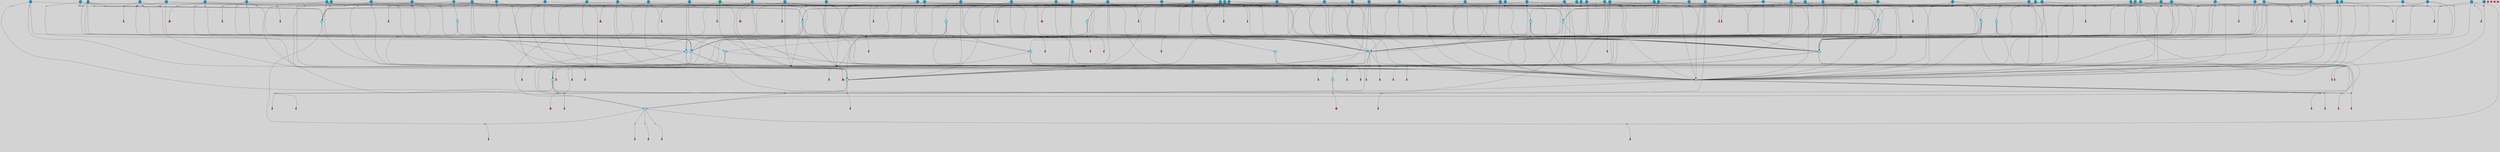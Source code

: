 // File exported with GEGELATI v1.3.1
// On the 2024-04-08 16:59:29
// With the File::TPGGraphDotExporter
digraph{
	graph[pad = "0.212, 0.055" bgcolor = lightgray]
	node[shape=circle style = filled label = ""]
		T3 [fillcolor="#66ddff"]
		T7 [fillcolor="#66ddff"]
		T9 [fillcolor="#66ddff"]
		T27 [fillcolor="#66ddff"]
		T82 [fillcolor="#66ddff"]
		T111 [fillcolor="#66ddff"]
		T129 [fillcolor="#66ddff"]
		T194 [fillcolor="#66ddff"]
		T319 [fillcolor="#66ddff"]
		T350 [fillcolor="#66ddff"]
		T413 [fillcolor="#66ddff"]
		T459 [fillcolor="#66ddff"]
		T557 [fillcolor="#66ddff"]
		T592 [fillcolor="#66ddff"]
		T613 [fillcolor="#66ddff"]
		T695 [fillcolor="#66ddff"]
		T767 [fillcolor="#66ddff"]
		T879 [fillcolor="#1199bb"]
		T930 [fillcolor="#1199bb"]
		T935 [fillcolor="#1199bb"]
		T946 [fillcolor="#1199bb"]
		T954 [fillcolor="#1199bb"]
		T957 [fillcolor="#1199bb"]
		T981 [fillcolor="#1199bb"]
		T982 [fillcolor="#1199bb"]
		T991 [fillcolor="#1199bb"]
		T992 [fillcolor="#1199bb"]
		T993 [fillcolor="#1199bb"]
		T995 [fillcolor="#1199bb"]
		T1002 [fillcolor="#1199bb"]
		T1005 [fillcolor="#1199bb"]
		T1006 [fillcolor="#66ddff"]
		T802 [fillcolor="#66ddff"]
		T1057 [fillcolor="#1199bb"]
		T1063 [fillcolor="#1199bb"]
		T1072 [fillcolor="#66ddff"]
		T1097 [fillcolor="#1199bb"]
		T1100 [fillcolor="#1199bb"]
		T611 [fillcolor="#1199bb"]
		T1101 [fillcolor="#1199bb"]
		T1102 [fillcolor="#1199bb"]
		T1103 [fillcolor="#1199bb"]
		T1104 [fillcolor="#1199bb"]
		T1105 [fillcolor="#1199bb"]
		T1106 [fillcolor="#1199bb"]
		T1107 [fillcolor="#1199bb"]
		T1108 [fillcolor="#1199bb"]
		T1109 [fillcolor="#1199bb"]
		T1110 [fillcolor="#1199bb"]
		T1111 [fillcolor="#1199bb"]
		T1112 [fillcolor="#1199bb"]
		T1113 [fillcolor="#1199bb"]
		T1114 [fillcolor="#1199bb"]
		T1116 [fillcolor="#1199bb"]
		T1117 [fillcolor="#1199bb"]
		T1118 [fillcolor="#1199bb"]
		T1119 [fillcolor="#1199bb"]
		T1120 [fillcolor="#1199bb"]
		T1121 [fillcolor="#66ddff"]
		T1123 [fillcolor="#1199bb"]
		T1124 [fillcolor="#1199bb"]
		T1125 [fillcolor="#1199bb"]
		T1126 [fillcolor="#1199bb"]
		T1127 [fillcolor="#1199bb"]
		T1128 [fillcolor="#1199bb"]
		T1129 [fillcolor="#1199bb"]
		T478 [fillcolor="#1199bb"]
		T1130 [fillcolor="#1199bb"]
		T1131 [fillcolor="#1199bb"]
		T1133 [fillcolor="#66ddff"]
		T1134 [fillcolor="#1199bb"]
		T1135 [fillcolor="#1199bb"]
		T1136 [fillcolor="#1199bb"]
		T1137 [fillcolor="#1199bb"]
		T1138 [fillcolor="#1199bb"]
		T1139 [fillcolor="#1199bb"]
		T1140 [fillcolor="#1199bb"]
		T1143 [fillcolor="#1199bb"]
		T1144 [fillcolor="#1199bb"]
		T1147 [fillcolor="#1199bb"]
		T1149 [fillcolor="#1199bb"]
		T1150 [fillcolor="#1199bb"]
		T1151 [fillcolor="#1199bb"]
		T1155 [fillcolor="#1199bb"]
		T1162 [fillcolor="#1199bb"]
		T1165 [fillcolor="#1199bb"]
		T1168 [fillcolor="#1199bb"]
		T1169 [fillcolor="#1199bb"]
		T1173 [fillcolor="#1199bb"]
		T1174 [fillcolor="#1199bb"]
		T1175 [fillcolor="#1199bb"]
		T1176 [fillcolor="#1199bb"]
		T1177 [fillcolor="#1199bb"]
		T1179 [fillcolor="#1199bb"]
		T1180 [fillcolor="#1199bb"]
		T1181 [fillcolor="#1199bb"]
		T1182 [fillcolor="#1199bb"]
		T1183 [fillcolor="#1199bb"]
		T1184 [fillcolor="#1199bb"]
		T1185 [fillcolor="#1199bb"]
		T1186 [fillcolor="#1199bb"]
		P14423 [fillcolor="#cccccc" shape=point] //6|
		I14423 [shape=box style=invis label="6|1&2|6#1|7&#92;n10|7&2|0#1|5&#92;n9|4&0|1#2|2&#92;n8|6&0|0#1|0&#92;n"]
		P14423 -> I14423[style=invis]
		A7904 [fillcolor="#ff3366" shape=box margin=0.03 width=0 height=0 label="3"]
		T3 -> P14423 -> A7904
		P14424 [fillcolor="#cccccc" shape=point] //3|
		I14424 [shape=box style=invis label="7|6&2|4#0|2&#92;n10|3&2|7#1|4&#92;n11|6&0|4#0|1&#92;n7|1&0|0#2|6&#92;n7|6&0|3#2|6&#92;n4|0&2|6#0|1&#92;n4|4&2|5#0|2&#92;n4|6&0|4#2|7&#92;n10|0&2|3#1|5&#92;n2|6&0|5#0|2&#92;n1|0&2|3#0|7&#92;n1|6&2|0#0|5&#92;n6|2&0|1#0|7&#92;n9|2&0|3#2|7&#92;n5|3&0|6#0|6&#92;n1|7&2|5#2|3&#92;n8|1&2|7#0|6&#92;n1|0&2|5#2|1&#92;n7|1&2|2#2|5&#92;n7|4&2|6#0|3&#92;n"]
		P14424 -> I14424[style=invis]
		A7905 [fillcolor="#ff3366" shape=box margin=0.03 width=0 height=0 label="4"]
		T3 -> P14424 -> A7905
		P14425 [fillcolor="#cccccc" shape=point] //-3|
		I14425 [shape=box style=invis label="1|6&2|7#0|7&#92;n10|2&0|7#1|3&#92;n9|6&2|7#2|2&#92;n5|3&0|7#0|7&#92;n1|6&2|3#0|0&#92;n2|3&2|3#2|2&#92;n5|1&2|6#0|6&#92;n"]
		P14425 -> I14425[style=invis]
		A7906 [fillcolor="#ff3366" shape=box margin=0.03 width=0 height=0 label="7"]
		T7 -> P14425 -> A7906
		P14426 [fillcolor="#cccccc" shape=point] //5|
		I14426 [shape=box style=invis label="0|5&2|3#0|1&#92;n0|6&2|1#2|4&#92;n6|2&2|6#0|7&#92;n7|4&0|3#0|1&#92;n5|4&0|7#1|6&#92;n9|1&0|5#2|2&#92;n6|3&2|3#1|7&#92;n11|7&2|4#1|6&#92;n2|5&0|1#0|0&#92;n4|7&0|0#0|2&#92;n6|2&0|6#0|0&#92;n2|1&2|6#2|4&#92;n10|0&2|0#1|0&#92;n6|6&2|4#0|6&#92;n"]
		P14426 -> I14426[style=invis]
		A7907 [fillcolor="#ff3366" shape=box margin=0.03 width=0 height=0 label="8"]
		T7 -> P14426 -> A7907
		P14427 [fillcolor="#cccccc" shape=point] //-6|
		I14427 [shape=box style=invis label="11|1&0|7#2|0&#92;n10|4&0|1#1|0&#92;n4|3&2|4#2|1&#92;n0|5&2|0#0|0&#92;n6|1&0|0#0|3&#92;n8|2&2|0#0|4&#92;n11|4&2|0#1|6&#92;n7|0&2|6#2|3&#92;n5|3&2|6#2|0&#92;n2|0&2|0#0|4&#92;n"]
		P14427 -> I14427[style=invis]
		A7908 [fillcolor="#ff3366" shape=box margin=0.03 width=0 height=0 label="9"]
		T9 -> P14427 -> A7908
		P14428 [fillcolor="#cccccc" shape=point] //2|
		I14428 [shape=box style=invis label="6|3&2|7#1|4&#92;n8|6&0|0#2|5&#92;n2|1&0|2#0|3&#92;n8|7&0|6#0|4&#92;n2|1&2|0#0|1&#92;n0|0&2|2#2|3&#92;n6|6&0|7#2|1&#92;n6|1&0|7#2|6&#92;n5|4&2|7#0|4&#92;n0|3&0|4#2|0&#92;n11|0&2|0#2|5&#92;n4|5&2|5#2|4&#92;n5|7&0|6#0|4&#92;n9|7&2|5#0|3&#92;n5|4&2|1#0|3&#92;n5|3&0|1#1|7&#92;n0|4&0|3#2|5&#92;n"]
		P14428 -> I14428[style=invis]
		A7909 [fillcolor="#ff3366" shape=box margin=0.03 width=0 height=0 label="10"]
		T9 -> P14428 -> A7909
		P14429 [fillcolor="#cccccc" shape=point] //2|
		I14429 [shape=box style=invis label="9|1&2|3#0|1&#92;n5|2&2|0#2|4&#92;n3|6&2|5#2|7&#92;n7|0&2|5#0|4&#92;n1|2&0|3#0|5&#92;n7|3&2|7#0|0&#92;n"]
		P14429 -> I14429[style=invis]
		A7910 [fillcolor="#ff3366" shape=box margin=0.03 width=0 height=0 label="2"]
		T27 -> P14429 -> A7910
		P14430 [fillcolor="#cccccc" shape=point] //-6|
		I14430 [shape=box style=invis label="7|5&0|4#0|4&#92;n11|0&2|5#2|1&#92;n"]
		P14430 -> I14430[style=invis]
		A7911 [fillcolor="#ff3366" shape=box margin=0.03 width=0 height=0 label="3"]
		T27 -> P14430 -> A7911
		T27 -> P14424
		P14431 [fillcolor="#cccccc" shape=point] //0|
		I14431 [shape=box style=invis label="2|5&0|1#0|6&#92;n6|1&2|2#2|7&#92;n8|0&0|3#1|4&#92;n4|3&2|5#2|4&#92;n8|1&2|4#0|0&#92;n6|6&0|1#2|6&#92;n11|7&2|4#2|5&#92;n6|2&2|4#0|2&#92;n8|5&2|4#2|4&#92;n2|1&2|1#2|2&#92;n2|7&2|5#2|6&#92;n9|7&0|5#0|4&#92;n1|2&0|5#2|6&#92;n4|2&2|3#2|7&#92;n3|3&2|1#0|2&#92;n"]
		P14431 -> I14431[style=invis]
		A7912 [fillcolor="#ff3366" shape=box margin=0.03 width=0 height=0 label="5"]
		T27 -> P14431 -> A7912
		P14432 [fillcolor="#cccccc" shape=point] //0|
		I14432 [shape=box style=invis label="4|0&0|3#2|7&#92;n10|2&0|3#1|7&#92;n3|5&0|2#0|3&#92;n4|5&0|0#2|1&#92;n10|7&2|0#1|2&#92;n5|3&2|3#1|6&#92;n9|5&2|0#0|4&#92;n5|4&2|7#0|2&#92;n10|3&2|7#1|4&#92;n7|2&0|1#2|6&#92;n8|6&0|5#0|5&#92;n8|7&2|3#0|5&#92;n2|6&2|4#0|0&#92;n"]
		P14432 -> I14432[style=invis]
		A7913 [fillcolor="#ff3366" shape=box margin=0.03 width=0 height=0 label="5"]
		T27 -> P14432 -> A7913
		P14433 [fillcolor="#cccccc" shape=point] //6|
		I14433 [shape=box style=invis label="7|0&2|5#1|2&#92;n10|6&2|1#1|3&#92;n7|5&0|2#0|7&#92;n10|7&0|1#1|5&#92;n4|6&2|5#0|5&#92;n4|4&0|7#2|7&#92;n"]
		P14433 -> I14433[style=invis]
		A7914 [fillcolor="#ff3366" shape=box margin=0.03 width=0 height=0 label="7"]
		T82 -> P14433 -> A7914
		P14434 [fillcolor="#cccccc" shape=point] //6|
		I14434 [shape=box style=invis label="0|5&2|3#0|1&#92;n0|6&2|1#2|4&#92;n9|1&0|5#2|2&#92;n7|4&0|3#0|1&#92;n5|4&0|7#1|6&#92;n2|5&0|1#0|0&#92;n6|3&2|3#1|7&#92;n11|7&2|4#1|6&#92;n6|2&2|6#0|1&#92;n4|7&0|0#0|2&#92;n6|2&0|6#0|0&#92;n9|1&2|6#2|4&#92;n10|0&2|0#1|0&#92;n6|6&2|4#0|6&#92;n"]
		P14434 -> I14434[style=invis]
		A7915 [fillcolor="#ff3366" shape=box margin=0.03 width=0 height=0 label="8"]
		T82 -> P14434 -> A7915
		T82 -> P14427
		P14435 [fillcolor="#cccccc" shape=point] //-5|
		I14435 [shape=box style=invis label="0|0&2|3#0|2&#92;n10|5&0|6#1|3&#92;n7|3&0|6#2|3&#92;n3|4&0|6#0|6&#92;n10|5&0|2#1|1&#92;n5|0&0|1#0|3&#92;n6|6&2|5#1|5&#92;n7|4&0|2#1|7&#92;n5|7&0|1#2|5&#92;n1|5&0|0#0|3&#92;n7|5&2|1#2|6&#92;n9|0&0|2#0|0&#92;n4|0&2|4#0|0&#92;n4|6&0|0#2|3&#92;n3|1&0|6#2|5&#92;n7|7&2|1#2|3&#92;n9|4&2|2#0|6&#92;n"]
		P14435 -> I14435[style=invis]
		T111 -> P14435 -> T9
		P14436 [fillcolor="#cccccc" shape=point] //7|
		I14436 [shape=box style=invis label="7|4&2|1#2|0&#92;n4|1&2|4#2|3&#92;n5|0&2|0#2|2&#92;n6|1&2|4#2|6&#92;n"]
		P14436 -> I14436[style=invis]
		A7916 [fillcolor="#ff3366" shape=box margin=0.03 width=0 height=0 label="9"]
		T111 -> P14436 -> A7916
		P14437 [fillcolor="#cccccc" shape=point] //2|
		I14437 [shape=box style=invis label="3|0&2|0#0|1&#92;n11|2&0|7#1|6&#92;n8|7&2|4#0|5&#92;n5|3&0|2#2|6&#92;n4|4&2|4#2|6&#92;n3|0&0|7#0|1&#92;n2|7&2|2#2|5&#92;n9|3&2|6#2|7&#92;n7|7&0|0#0|4&#92;n6|1&2|4#1|3&#92;n5|4&2|0#1|6&#92;n1|3&0|7#0|4&#92;n"]
		P14437 -> I14437[style=invis]
		A7917 [fillcolor="#ff3366" shape=box margin=0.03 width=0 height=0 label="7"]
		T111 -> P14437 -> A7917
		T111 -> P14427
		P14438 [fillcolor="#cccccc" shape=point] //8|
		I14438 [shape=box style=invis label="9|0&0|1#2|0&#92;n10|1&2|5#1|4&#92;n8|2&2|6#0|4&#92;n2|4&2|5#2|3&#92;n4|2&2|2#0|2&#92;n7|5&0|2#0|0&#92;n8|2&2|1#1|3&#92;n8|7&0|7#2|1&#92;n1|1&0|0#0|7&#92;n5|6&2|5#1|0&#92;n6|6&2|5#0|0&#92;n11|4&0|3#2|6&#92;n4|2&2|4#0|7&#92;n5|6&0|1#2|0&#92;n11|3&0|2#0|7&#92;n"]
		P14438 -> I14438[style=invis]
		A7918 [fillcolor="#ff3366" shape=box margin=0.03 width=0 height=0 label="6"]
		T129 -> P14438 -> A7918
		P14439 [fillcolor="#cccccc" shape=point] //5|
		I14439 [shape=box style=invis label="3|0&2|0#0|1&#92;n3|0&0|7#0|1&#92;n5|3&0|2#2|6&#92;n4|4&2|4#2|6&#92;n11|2&0|7#1|6&#92;n2|7&2|2#2|5&#92;n9|3&2|6#2|7&#92;n7|7&0|0#0|4&#92;n6|1&2|4#2|3&#92;n5|4&2|0#1|6&#92;n1|3&0|7#0|4&#92;n"]
		P14439 -> I14439[style=invis]
		A7919 [fillcolor="#ff3366" shape=box margin=0.03 width=0 height=0 label="7"]
		T129 -> P14439 -> A7919
		P14440 [fillcolor="#cccccc" shape=point] //10|
		I14440 [shape=box style=invis label="4|5&2|7#2|1&#92;n1|7&2|3#0|6&#92;n3|5&2|2#0|3&#92;n10|3&0|7#1|4&#92;n7|1&0|4#2|6&#92;n10|2&0|3#1|7&#92;n9|5&2|0#0|4&#92;n4|0&0|3#2|7&#92;n11|4&2|6#1|2&#92;n5|4&2|7#0|2&#92;n2|6&2|4#0|0&#92;n6|5&0|7#2|1&#92;n5|3&2|3#1|6&#92;n10|7&2|0#1|2&#92;n"]
		P14440 -> I14440[style=invis]
		A7920 [fillcolor="#ff3366" shape=box margin=0.03 width=0 height=0 label="5"]
		T129 -> P14440 -> A7920
		P14441 [fillcolor="#cccccc" shape=point] //5|
		I14441 [shape=box style=invis label="9|4&2|3#1|3&#92;n0|4&2|4#0|5&#92;n6|1&2|6#2|5&#92;n4|0&0|5#2|0&#92;n"]
		P14441 -> I14441[style=invis]
		A7921 [fillcolor="#ff3366" shape=box margin=0.03 width=0 height=0 label="7"]
		T129 -> P14441 -> A7921
		P14442 [fillcolor="#cccccc" shape=point] //6|
		I14442 [shape=box style=invis label="9|4&2|7#0|6&#92;n8|4&0|1#1|0&#92;n1|3&0|0#2|1&#92;n2|4&0|6#2|2&#92;n5|1&2|5#0|7&#92;n3|0&0|3#2|6&#92;n2|2&2|6#0|2&#92;n8|4&0|4#2|2&#92;n5|1&2|4#0|3&#92;n9|4&0|6#0|6&#92;n5|0&2|2#1|5&#92;n11|7&0|0#1|1&#92;n0|4&0|3#0|3&#92;n7|7&2|4#2|5&#92;n1|5&0|1#2|1&#92;n"]
		P14442 -> I14442[style=invis]
		A7922 [fillcolor="#ff3366" shape=box margin=0.03 width=0 height=0 label="1"]
		T129 -> P14442 -> A7922
		P14443 [fillcolor="#cccccc" shape=point] //5|
		I14443 [shape=box style=invis label="3|0&2|0#2|1&#92;n3|0&0|7#0|1&#92;n5|3&0|2#2|6&#92;n4|4&2|4#2|6&#92;n5|4&2|0#1|6&#92;n2|7&2|2#2|5&#92;n1|3&0|7#0|4&#92;n11|6&2|2#0|7&#92;n7|7&0|0#0|4&#92;n6|1&2|4#2|3&#92;n11|0&0|7#1|6&#92;n9|3&2|6#2|7&#92;n"]
		P14443 -> I14443[style=invis]
		A7923 [fillcolor="#ff3366" shape=box margin=0.03 width=0 height=0 label="7"]
		T194 -> P14443 -> A7923
		P14444 [fillcolor="#cccccc" shape=point] //4|
		I14444 [shape=box style=invis label="7|1&0|6#0|1&#92;n6|7&2|7#1|7&#92;n10|1&2|1#1|1&#92;n9|6&2|2#1|4&#92;n4|7&0|4#2|2&#92;n9|6&0|5#1|1&#92;n10|0&2|6#1|6&#92;n5|1&0|1#2|3&#92;n10|1&0|5#1|0&#92;n3|4&2|3#0|0&#92;n8|2&0|5#2|4&#92;n1|6&2|0#0|0&#92;n2|3&0|1#2|6&#92;n5|2&2|2#1|6&#92;n2|2&0|1#2|1&#92;n3|1&2|7#0|3&#92;n6|7&2|3#0|4&#92;n"]
		P14444 -> I14444[style=invis]
		A7924 [fillcolor="#ff3366" shape=box margin=0.03 width=0 height=0 label="10"]
		T194 -> P14444 -> A7924
		P14445 [fillcolor="#cccccc" shape=point] //-4|
		I14445 [shape=box style=invis label="0|4&0|0#2|7&#92;n8|5&2|4#2|4&#92;n4|3&2|5#2|4&#92;n11|7&2|2#2|5&#92;n6|5&2|2#2|7&#92;n3|2&0|7#0|7&#92;n3|3&2|1#0|3&#92;n2|6&0|3#2|5&#92;n0|1&2|6#2|2&#92;n8|2&0|0#1|6&#92;n0|7&0|5#0|4&#92;n9|5&0|3#2|7&#92;n2|7&2|5#2|6&#92;n9|0&2|0#0|1&#92;n1|2&2|4#0|2&#92;n"]
		P14445 -> I14445[style=invis]
		T194 -> P14445 -> T27
		P14446 [fillcolor="#cccccc" shape=point] //7|
		I14446 [shape=box style=invis label="7|4&2|7#0|4&#92;n4|6&0|1#2|5&#92;n2|1&2|3#0|0&#92;n4|3&2|0#0|1&#92;n0|0&2|7#2|7&#92;n7|7&0|5#2|3&#92;n5|0&2|1#2|2&#92;n10|0&0|4#1|2&#92;n4|4&0|7#0|0&#92;n6|7&0|2#0|1&#92;n1|4&2|5#0|4&#92;n"]
		P14446 -> I14446[style=invis]
		A7925 [fillcolor="#ff3366" shape=box margin=0.03 width=0 height=0 label="0"]
		T194 -> P14446 -> A7925
		P14447 [fillcolor="#cccccc" shape=point] //9|
		I14447 [shape=box style=invis label="11|0&2|0#1|1&#92;n3|6&0|6#0|0&#92;n1|4&0|0#2|4&#92;n7|5&2|2#1|3&#92;n11|7&2|6#1|7&#92;n5|2&0|6#1|5&#92;n9|5&0|6#0|3&#92;n2|2&2|7#0|5&#92;n9|3&2|2#2|0&#92;n11|0&2|7#0|1&#92;n1|1&2|0#0|1&#92;n6|6&0|6#1|2&#92;n9|7&0|1#0|3&#92;n2|0&2|4#2|5&#92;n2|4&2|2#0|0&#92;n6|1&2|1#1|7&#92;n10|7&2|5#1|6&#92;n11|5&2|7#2|4&#92;n"]
		P14447 -> I14447[style=invis]
		A7926 [fillcolor="#ff3366" shape=box margin=0.03 width=0 height=0 label="1"]
		T319 -> P14447 -> A7926
		T319 -> P14441
		P14448 [fillcolor="#cccccc" shape=point] //9|
		I14448 [shape=box style=invis label="9|6&2|0#1|3&#92;n7|1&0|3#0|4&#92;n9|6&2|0#0|1&#92;n1|5&0|0#0|5&#92;n8|6&2|4#0|0&#92;n7|4&2|4#0|7&#92;n6|0&2|4#2|0&#92;n7|7&2|4#2|2&#92;n"]
		P14448 -> I14448[style=invis]
		A7927 [fillcolor="#ff3366" shape=box margin=0.03 width=0 height=0 label="5"]
		T319 -> P14448 -> A7927
		T319 -> P14445
		P14449 [fillcolor="#cccccc" shape=point] //-4|
		I14449 [shape=box style=invis label="11|3&0|7#1|7&#92;n11|7&0|7#2|7&#92;n5|3&0|3#2|0&#92;n0|1&2|2#0|4&#92;n0|0&0|4#2|5&#92;n6|3&2|1#2|3&#92;n11|7&0|0#0|4&#92;n0|0&0|0#0|2&#92;n1|1&0|4#0|3&#92;n6|5&2|7#1|2&#92;n6|6&0|3#2|7&#92;n6|2&0|4#0|0&#92;n5|5&2|6#0|5&#92;n"]
		P14449 -> I14449[style=invis]
		A7928 [fillcolor="#ff3366" shape=box margin=0.03 width=0 height=0 label="8"]
		T319 -> P14449 -> A7928
		T350 -> P14445
		T350 -> P14446
		P14450 [fillcolor="#cccccc" shape=point] //3|
		I14450 [shape=box style=invis label="5|4&2|7#0|1&#92;n0|6&0|6#2|2&#92;n9|5&2|2#2|0&#92;n3|6&2|7#0|2&#92;n3|5&0|0#0|6&#92;n2|6&0|6#2|2&#92;n2|6&2|2#0|0&#92;n5|1&0|4#0|5&#92;n2|6&0|5#2|5&#92;n1|0&0|7#2|2&#92;n4|7&0|6#2|4&#92;n7|3&0|6#2|5&#92;n1|1&0|1#0|3&#92;n"]
		P14450 -> I14450[style=invis]
		A7929 [fillcolor="#ff3366" shape=box margin=0.03 width=0 height=0 label="1"]
		T350 -> P14450 -> A7929
		P14451 [fillcolor="#cccccc" shape=point] //-2|
		I14451 [shape=box style=invis label="2|0&2|3#2|5&#92;n10|3&2|7#1|4&#92;n8|1&2|7#0|6&#92;n7|6&0|3#2|6&#92;n4|0&2|6#0|1&#92;n4|4&2|5#0|2&#92;n4|6&0|2#2|7&#92;n7|6&2|4#0|2&#92;n11|7&2|7#0|3&#92;n6|6&0|3#0|6&#92;n1|6&2|0#0|5&#92;n11|6&0|4#0|1&#92;n2|6&0|5#0|2&#92;n6|2&0|1#0|7&#92;n9|2&0|3#2|7&#92;n5|3&0|6#0|6&#92;n7|1&2|2#2|5&#92;n1|0&2|3#0|7&#92;n1|0&2|5#0|1&#92;n3|4&2|6#0|3&#92;n"]
		P14451 -> I14451[style=invis]
		A7930 [fillcolor="#ff3366" shape=box margin=0.03 width=0 height=0 label="4"]
		T350 -> P14451 -> A7930
		T350 -> P14446
		P14452 [fillcolor="#cccccc" shape=point] //-4|
		I14452 [shape=box style=invis label="1|5&2|1#2|4&#92;n3|0&2|3#2|6&#92;n0|3&0|0#0|1&#92;n8|6&2|5#1|5&#92;n9|7&2|5#2|0&#92;n4|1&0|7#2|2&#92;n4|2&0|3#0|0&#92;n"]
		P14452 -> I14452[style=invis]
		A7931 [fillcolor="#ff3366" shape=box margin=0.03 width=0 height=0 label="2"]
		T413 -> P14452 -> A7931
		T413 -> P14434
		P14453 [fillcolor="#cccccc" shape=point] //-4|
		I14453 [shape=box style=invis label="7|5&2|2#0|7&#92;n9|6&2|3#0|3&#92;n10|6&2|1#1|0&#92;n8|0&0|5#1|3&#92;n7|5&0|5#1|5&#92;n5|1&2|5#2|1&#92;n"]
		P14453 -> I14453[style=invis]
		A7932 [fillcolor="#ff3366" shape=box margin=0.03 width=0 height=0 label="7"]
		T413 -> P14453 -> A7932
		T413 -> P14444
		P14454 [fillcolor="#cccccc" shape=point] //-5|
		I14454 [shape=box style=invis label="7|7&2|4#0|6&#92;n8|5&2|1#0|3&#92;n0|0&0|0#2|7&#92;n2|2&0|5#2|4&#92;n1|0&2|5#0|2&#92;n11|1&2|3#0|5&#92;n2|7&2|0#2|3&#92;n9|4&2|7#1|2&#92;n5|5&0|7#0|5&#92;n"]
		P14454 -> I14454[style=invis]
		T413 -> P14454 -> T319
		T459 -> P14452
		T459 -> P14453
		T459 -> P14444
		T459 -> P14454
		P14455 [fillcolor="#cccccc" shape=point] //8|
		I14455 [shape=box style=invis label="6|5&2|5#0|4&#92;n9|0&0|5#0|7&#92;n2|6&0|4#2|4&#92;n7|1&0|3#0|2&#92;n1|4&2|4#0|3&#92;n3|2&2|2#0|3&#92;n"]
		P14455 -> I14455[style=invis]
		T459 -> P14455 -> T350
		T557 -> P14454
		T557 -> P14423
		T557 -> P14444
		P14456 [fillcolor="#cccccc" shape=point] //4|
		I14456 [shape=box style=invis label="7|1&0|6#0|1&#92;n5|2&2|5#1|6&#92;n10|1&2|1#1|1&#92;n9|6&2|2#1|4&#92;n4|7&0|4#2|2&#92;n9|6&0|4#1|1&#92;n10|0&2|6#1|6&#92;n5|1&0|1#2|3&#92;n1|6&2|0#0|1&#92;n8|2&0|5#2|4&#92;n3|4&2|3#0|0&#92;n10|1&0|5#1|0&#92;n2|2&0|1#2|1&#92;n3|1&2|7#0|3&#92;n"]
		P14456 -> I14456[style=invis]
		A7933 [fillcolor="#ff3366" shape=box margin=0.03 width=0 height=0 label="10"]
		T557 -> P14456 -> A7933
		P14457 [fillcolor="#cccccc" shape=point] //1|
		I14457 [shape=box style=invis label="10|5&2|0#1|7&#92;n9|2&2|7#2|2&#92;n9|0&2|5#2|1&#92;n"]
		P14457 -> I14457[style=invis]
		A7934 [fillcolor="#ff3366" shape=box margin=0.03 width=0 height=0 label="3"]
		T557 -> P14457 -> A7934
		T592 -> P14454
		T592 -> P14444
		T592 -> P14456
		T592 -> P14457
		P14458 [fillcolor="#cccccc" shape=point] //-6|
		I14458 [shape=box style=invis label="0|3&2|3#2|0&#92;n3|7&2|2#2|6&#92;n11|5&2|6#0|2&#92;n5|5&2|6#2|0&#92;n3|0&0|6#0|3&#92;n4|7&0|7#2|7&#92;n7|2&2|5#1|5&#92;n9|4&2|3#1|5&#92;n2|5&2|7#2|4&#92;n1|2&0|5#0|1&#92;n5|4&2|4#1|3&#92;n7|0&0|7#1|1&#92;n9|3&0|6#1|4&#92;n"]
		P14458 -> I14458[style=invis]
		A7935 [fillcolor="#ff3366" shape=box margin=0.03 width=0 height=0 label="5"]
		T592 -> P14458 -> A7935
		P14459 [fillcolor="#cccccc" shape=point] //4|
		I14459 [shape=box style=invis label="0|5&2|3#0|1&#92;n0|6&2|1#0|4&#92;n6|6&2|4#0|6&#92;n4|4&0|6#0|3&#92;n10|0&2|0#1|5&#92;n2|5&0|1#0|0&#92;n7|4&0|3#0|1&#92;n11|7&2|4#1|6&#92;n1|1&0|5#2|2&#92;n6|2&2|6#0|1&#92;n1|2&0|6#0|0&#92;n9|3&2|0#0|0&#92;n9|2&2|6#2|4&#92;n7|4&0|0#2|1&#92;n6|3&2|3#1|7&#92;n0|0&2|4#2|5&#92;n"]
		P14459 -> I14459[style=invis]
		A7936 [fillcolor="#ff3366" shape=box margin=0.03 width=0 height=0 label="8"]
		T613 -> P14459 -> A7936
		T613 -> P14453
		P14460 [fillcolor="#cccccc" shape=point] //2|
		I14460 [shape=box style=invis label="7|7&2|4#0|6&#92;n8|5&2|1#0|3&#92;n9|7&2|2#2|2&#92;n0|0&0|0#2|7&#92;n1|0&2|5#0|2&#92;n2|2&0|5#2|4&#92;n11|1&2|3#0|5&#92;n2|7&2|1#2|3&#92;n9|4&2|7#1|2&#92;n5|0&0|7#0|5&#92;n"]
		P14460 -> I14460[style=invis]
		T613 -> P14460 -> T319
		T613 -> P14440
		P14461 [fillcolor="#cccccc" shape=point] //8|
		I14461 [shape=box style=invis label="11|4&2|0#1|6&#92;n4|3&0|6#0|5&#92;n3|0&2|6#0|3&#92;n9|3&2|5#0|5&#92;n2|6&0|6#2|1&#92;n9|7&0|5#1|4&#92;n"]
		P14461 -> I14461[style=invis]
		T613 -> P14461 -> T194
		P14462 [fillcolor="#cccccc" shape=point] //-5|
		I14462 [shape=box style=invis label="0|5&2|3#0|1&#92;n0|6&2|1#2|4&#92;n6|2&2|6#0|7&#92;n9|0&2|7#1|1&#92;n7|4&0|3#0|1&#92;n3|5&2|7#0|6&#92;n11|7&2|3#1|6&#92;n2|1&2|6#2|4&#92;n5|0&0|7#1|6&#92;n2|5&0|1#0|0&#92;n4|7&0|0#0|2&#92;n6|2&0|6#0|0&#92;n9|1&2|5#2|2&#92;n10|0&0|0#1|0&#92;n2|7&2|6#0|3&#92;n6|6&2|4#0|6&#92;n"]
		P14462 -> I14462[style=invis]
		T695 -> P14462 -> T129
		P14463 [fillcolor="#cccccc" shape=point] //-5|
		I14463 [shape=box style=invis label="11|4&2|0#1|6&#92;n2|6&0|6#2|1&#92;n9|1&2|5#0|5&#92;n3|0&2|6#0|3&#92;n9|7&0|5#1|4&#92;n"]
		P14463 -> I14463[style=invis]
		T695 -> P14463 -> T194
		P14464 [fillcolor="#cccccc" shape=point] //4|
		I14464 [shape=box style=invis label="0|5&2|3#0|1&#92;n0|6&2|1#2|4&#92;n6|2&2|6#0|7&#92;n9|1&2|5#2|2&#92;n7|4&0|3#0|1&#92;n11|7&2|4#1|6&#92;n9|0&2|7#1|1&#92;n5|4&0|7#1|6&#92;n2|5&0|1#0|0&#92;n4|7&0|0#0|2&#92;n6|2&0|6#0|0&#92;n2|1&2|6#2|4&#92;n10|0&0|0#1|0&#92;n2|7&2|6#0|3&#92;n6|6&2|4#0|6&#92;n"]
		P14464 -> I14464[style=invis]
		T695 -> P14464 -> T129
		P14465 [fillcolor="#cccccc" shape=point] //9|
		I14465 [shape=box style=invis label="8|0&0|5#0|1&#92;n0|6&2|0#0|7&#92;n5|7&0|1#1|4&#92;n5|1&0|6#2|7&#92;n11|3&0|7#1|6&#92;n10|2&2|5#1|6&#92;n10|0&0|3#1|4&#92;n0|0&2|5#0|7&#92;n0|0&2|5#0|1&#92;n0|4&2|2#2|3&#92;n11|7&2|5#0|5&#92;n"]
		P14465 -> I14465[style=invis]
		T695 -> P14465 -> T7
		P14466 [fillcolor="#cccccc" shape=point] //6|
		I14466 [shape=box style=invis label="0|5&0|3#0|2&#92;n5|7&0|4#0|1&#92;n10|0&2|2#1|2&#92;n8|7&2|0#1|7&#92;n10|6&2|2#1|5&#92;n"]
		P14466 -> I14466[style=invis]
		A7937 [fillcolor="#ff3366" shape=box margin=0.03 width=0 height=0 label="2"]
		T767 -> P14466 -> A7937
		T767 -> P14461
		P14467 [fillcolor="#cccccc" shape=point] //-1|
		I14467 [shape=box style=invis label="2|1&2|6#2|4&#92;n2|3&2|4#2|7&#92;n0|4&2|5#0|1&#92;n5|7&2|1#2|3&#92;n0|6&2|1#2|4&#92;n7|4&0|3#0|1&#92;n10|0&0|0#1|0&#92;n9|1&0|5#2|2&#92;n5|4&0|7#1|6&#92;n2|5&0|1#0|0&#92;n4|7&0|0#0|4&#92;n6|2&0|6#0|0&#92;n9|0&2|7#1|1&#92;n11|7&2|4#1|1&#92;n"]
		P14467 -> I14467[style=invis]
		T767 -> P14467 -> T129
		P14468 [fillcolor="#cccccc" shape=point] //6|
		I14468 [shape=box style=invis label="1|4&2|6#0|3&#92;n11|7&0|6#2|3&#92;n5|7&2|3#2|2&#92;n11|1&0|4#2|6&#92;n8|7&0|4#2|1&#92;n9|6&2|4#1|4&#92;n3|2&2|2#0|6&#92;n2|4&0|5#0|7&#92;n10|0&0|1#1|2&#92;n2|7&2|7#2|6&#92;n4|3&0|6#0|3&#92;n5|0&0|5#1|5&#92;n10|6&2|0#1|4&#92;n8|4&2|1#2|5&#92;n1|4&2|7#2|0&#92;n4|3&0|4#2|4&#92;n4|5&2|7#0|6&#92;n11|5&2|6#2|6&#92;n0|3&0|5#0|1&#92;n"]
		P14468 -> I14468[style=invis]
		T767 -> P14468 -> T129
		T767 -> P14453
		P14469 [fillcolor="#cccccc" shape=point] //-2|
		I14469 [shape=box style=invis label="4|3&0|6#0|3&#92;n5|7&2|3#2|2&#92;n1|4&2|6#2|3&#92;n5|6&0|7#1|2&#92;n9|2&2|4#1|4&#92;n2|4&0|5#0|7&#92;n10|0&0|6#1|2&#92;n5|7&2|5#1|5&#92;n3|1&0|6#0|2&#92;n2|7&2|7#2|6&#92;n5|4&0|5#1|5&#92;n10|4&2|5#1|7&#92;n10|6&2|0#1|4&#92;n11|5&2|6#2|3&#92;n4|0&0|4#2|4&#92;n8|4&2|1#2|5&#92;n4|5&2|7#0|6&#92;n"]
		P14469 -> I14469[style=invis]
		T879 -> P14469 -> T111
		P14470 [fillcolor="#cccccc" shape=point] //-5|
		I14470 [shape=box style=invis label="9|0&2|4#2|5&#92;n9|6&2|7#2|6&#92;n11|4&2|0#1|6&#92;n10|2&2|2#1|6&#92;n9|7&0|5#1|4&#92;n2|1&0|3#2|1&#92;n1|7&0|6#2|6&#92;n9|3&2|5#2|5&#92;n4|5&0|6#0|7&#92;n3|0&2|6#0|3&#92;n1|6&0|2#0|7&#92;n"]
		P14470 -> I14470[style=invis]
		T879 -> P14470 -> T194
		P14471 [fillcolor="#cccccc" shape=point] //8|
		I14471 [shape=box style=invis label="2|7&2|0#2|3&#92;n2|2&0|5#2|2&#92;n9|0&2|2#0|4&#92;n8|0&2|1#0|3&#92;n8|2&0|2#2|1&#92;n0|0&0|0#2|7&#92;n7|6&2|4#0|6&#92;n11|3&2|0#1|3&#92;n3|4&2|7#0|2&#92;n10|6&0|7#1|3&#92;n"]
		P14471 -> I14471[style=invis]
		T879 -> P14471 -> T319
		P14472 [fillcolor="#cccccc" shape=point] //-6|
		I14472 [shape=box style=invis label="7|5&2|2#0|7&#92;n7|5&0|5#1|5&#92;n10|6&2|1#1|0&#92;n8|0&0|5#1|3&#92;n9|6&2|3#0|3&#92;n5|1&2|5#1|1&#92;n"]
		P14472 -> I14472[style=invis]
		A7938 [fillcolor="#ff3366" shape=box margin=0.03 width=0 height=0 label="7"]
		T879 -> P14472 -> A7938
		P14473 [fillcolor="#cccccc" shape=point] //-8|
		I14473 [shape=box style=invis label="6|0&2|1#2|4&#92;n1|3&2|6#0|2&#92;n0|5&2|1#2|7&#92;n7|7&2|3#0|6&#92;n9|1&2|3#0|0&#92;n0|0&0|6#2|1&#92;n11|2&2|4#2|0&#92;n1|6&0|4#2|4&#92;n5|2&0|2#1|1&#92;n7|4&0|6#2|3&#92;n"]
		P14473 -> I14473[style=invis]
		A7939 [fillcolor="#ff3366" shape=box margin=0.03 width=0 height=0 label="0"]
		T879 -> P14473 -> A7939
		P14474 [fillcolor="#cccccc" shape=point] //0|
		I14474 [shape=box style=invis label="11|2&2|7#2|3&#92;n0|0&0|0#2|7&#92;n2|2&0|5#2|4&#92;n11|5&0|5#0|5&#92;n6|7&2|4#2|2&#92;n6|6&2|6#2|1&#92;n6|0&0|1#0|3&#92;n11|1&2|3#0|2&#92;n"]
		P14474 -> I14474[style=invis]
		T930 -> P14474 -> T319
		P14475 [fillcolor="#cccccc" shape=point] //2|
		I14475 [shape=box style=invis label="10|0&2|3#1|5&#92;n7|1&0|0#2|6&#92;n1|0&2|3#0|7&#92;n1|0&2|5#0|1&#92;n5|3&0|6#0|6&#92;n4|0&2|6#0|1&#92;n3|3&0|7#0|0&#92;n7|4&2|4#0|1&#92;n7|6&0|4#2|6&#92;n2|6&0|5#0|2&#92;n1|6&2|0#0|5&#92;n6|2&0|1#0|7&#92;n4|4&2|0#0|2&#92;n4|6&0|4#2|7&#92;n8|1&2|7#0|6&#92;n11|4&2|0#2|3&#92;n4|7&2|5#2|0&#92;n7|1&2|2#2|5&#92;n4|2&2|5#2|2&#92;n"]
		P14475 -> I14475[style=invis]
		T930 -> P14475 -> T459
		P14476 [fillcolor="#cccccc" shape=point] //-8|
		I14476 [shape=box style=invis label="3|0&0|7#0|1&#92;n3|4&0|7#0|1&#92;n"]
		P14476 -> I14476[style=invis]
		A7940 [fillcolor="#ff3366" shape=box margin=0.03 width=0 height=0 label="3"]
		T930 -> P14476 -> A7940
		P14477 [fillcolor="#cccccc" shape=point] //-1|
		I14477 [shape=box style=invis label="0|6&0|3#2|0&#92;n5|0&0|7#2|2&#92;n3|6&2|4#2|1&#92;n9|4&0|3#0|0&#92;n10|2&2|6#1|1&#92;n4|2&0|0#0|0&#92;n1|7&0|1#2|0&#92;n11|7&2|6#1|6&#92;n1|1&2|0#2|2&#92;n10|7&2|2#1|7&#92;n1|2&0|3#0|5&#92;n0|3&0|3#2|5&#92;n8|6&0|5#1|2&#92;n0|6&2|4#2|2&#92;n"]
		P14477 -> I14477[style=invis]
		T935 -> P14477 -> T3
		P14478 [fillcolor="#cccccc" shape=point] //-5|
		I14478 [shape=box style=invis label="7|7&2|4#0|4&#92;n5|5&0|7#0|5&#92;n10|6&0|4#1|3&#92;n2|2&0|7#2|4&#92;n0|0&0|0#2|7&#92;n1|0&2|5#0|2&#92;n11|1&2|3#0|5&#92;n9|4&2|7#1|2&#92;n8|5&2|1#0|3&#92;n"]
		P14478 -> I14478[style=invis]
		T935 -> P14478 -> T319
		P14479 [fillcolor="#cccccc" shape=point] //6|
		I14479 [shape=box style=invis label="5|5&0|3#1|2&#92;n5|3&0|7#2|6&#92;n6|3&2|7#2|2&#92;n2|4&0|3#0|2&#92;n11|3&2|2#2|4&#92;n11|3&0|5#2|1&#92;n3|2&2|4#0|0&#92;n8|0&2|2#2|0&#92;n"]
		P14479 -> I14479[style=invis]
		T935 -> P14479 -> T319
		T935 -> P14463
		P14480 [fillcolor="#cccccc" shape=point] //-8|
		I14480 [shape=box style=invis label="2|6&0|6#2|1&#92;n3|4&0|3#0|7&#92;n3|0&2|6#0|3&#92;n1|3&0|6#0|5&#92;n9|3&2|5#0|5&#92;n9|7&0|5#1|4&#92;n"]
		P14480 -> I14480[style=invis]
		T935 -> P14480 -> T592
		P14481 [fillcolor="#cccccc" shape=point] //3|
		I14481 [shape=box style=invis label="0|5&2|3#0|1&#92;n0|6&2|1#2|4&#92;n3|3&2|2#2|0&#92;n5|2&2|6#0|7&#92;n5|4&0|7#1|6&#92;n7|4&0|3#0|1&#92;n9|0&2|7#1|1&#92;n9|1&2|5#2|2&#92;n2|5&0|1#0|0&#92;n4|7&0|0#0|2&#92;n6|2&0|6#0|0&#92;n2|1&2|1#2|4&#92;n10|0&0|0#1|0&#92;n2|7&2|6#0|3&#92;n6|6&2|4#0|6&#92;n"]
		P14481 -> I14481[style=invis]
		T946 -> P14481 -> T129
		P14482 [fillcolor="#cccccc" shape=point] //4|
		I14482 [shape=box style=invis label="10|0&2|3#1|5&#92;n7|1&0|0#2|6&#92;n1|0&2|3#0|7&#92;n4|0&2|6#0|1&#92;n5|3&0|6#0|6&#92;n1|7&2|5#2|0&#92;n7|6&2|4#0|1&#92;n7|6&0|4#2|6&#92;n2|6&0|5#0|2&#92;n1|6&2|0#0|5&#92;n6|2&0|1#0|7&#92;n9|2&0|3#2|7&#92;n4|4&2|0#0|2&#92;n4|6&0|4#2|7&#92;n8|1&2|7#0|6&#92;n11|4&2|0#2|3&#92;n1|0&2|5#0|1&#92;n7|1&2|2#2|5&#92;n4|2&2|5#2|2&#92;n"]
		P14482 -> I14482[style=invis]
		T946 -> P14482 -> T459
		T946 -> P14480
		T946 -> P14427
		P14483 [fillcolor="#cccccc" shape=point] //1|
		I14483 [shape=box style=invis label="0|5&2|3#0|1&#92;n7|6&0|0#2|1&#92;n0|6&2|1#2|4&#92;n11|1&0|2#1|2&#92;n6|2&0|6#0|0&#92;n2|5&0|1#0|0&#92;n5|4&0|7#1|6&#92;n7|4&0|6#0|1&#92;n6|2&2|6#0|1&#92;n11|7&2|4#1|6&#92;n4|7&0|0#0|2&#92;n9|1&0|5#0|2&#92;n9|1&2|6#2|4&#92;n10|0&2|0#1|0&#92;n6|6&2|4#0|6&#92;n"]
		P14483 -> I14483[style=invis]
		A7941 [fillcolor="#ff3366" shape=box margin=0.03 width=0 height=0 label="8"]
		T946 -> P14483 -> A7941
		P14484 [fillcolor="#cccccc" shape=point] //4|
		I14484 [shape=box style=invis label="2|6&0|6#2|1&#92;n4|3&0|2#0|5&#92;n3|0&2|6#0|3&#92;n9|3&2|5#0|5&#92;n11|4&2|0#1|6&#92;n9|7&0|5#1|4&#92;n"]
		P14484 -> I14484[style=invis]
		T954 -> P14484 -> T557
		P14485 [fillcolor="#cccccc" shape=point] //2|
		I14485 [shape=box style=invis label="6|3&0|5#1|5&#92;n5|0&2|5#2|4&#92;n0|7&2|1#0|6&#92;n11|5&0|5#2|7&#92;n2|6&0|6#2|1&#92;n4|1&2|5#0|4&#92;n6|7&2|1#0|1&#92;n1|3&2|6#0|3&#92;n"]
		P14485 -> I14485[style=invis]
		T954 -> P14485 -> T194
		P14486 [fillcolor="#cccccc" shape=point] //2|
		I14486 [shape=box style=invis label="6|3&0|0#0|2&#92;n11|5&0|2#2|1&#92;n0|2&0|6#2|0&#92;n1|4&0|3#0|3&#92;n7|7&2|7#2|4&#92;n0|0&2|0#0|2&#92;n1|6&2|0#0|2&#92;n11|7&2|3#1|3&#92;n"]
		P14486 -> I14486[style=invis]
		T954 -> P14486 -> T319
		P14487 [fillcolor="#cccccc" shape=point] //-3|
		I14487 [shape=box style=invis label="9|0&2|5#2|5&#92;n1|7&2|1#2|6&#92;n6|7&2|6#1|1&#92;n1|3&0|3#2|3&#92;n3|4&0|6#0|6&#92;n1|7&0|2#0|2&#92;n3|7&0|6#2|6&#92;n8|6&0|0#1|5&#92;n6|5&2|6#2|7&#92;n3|7&2|1#0|2&#92;n2|5&0|0#0|2&#92;n8|1&2|3#0|5&#92;n"]
		P14487 -> I14487[style=invis]
		T954 -> P14487 -> T459
		T957 -> P14477
		T957 -> P14478
		T957 -> P14479
		T957 -> P14480
		P14488 [fillcolor="#cccccc" shape=point] //4|
		I14488 [shape=box style=invis label="3|7&2|6#0|2&#92;n2|0&0|7#0|1&#92;n"]
		P14488 -> I14488[style=invis]
		T957 -> P14488 -> T194
		P14489 [fillcolor="#cccccc" shape=point] //7|
		I14489 [shape=box style=invis label="3|1&2|7#2|7&#92;n2|7&2|0#2|3&#92;n8|5&2|1#0|3&#92;n8|4&2|7#1|2&#92;n3|2&0|5#2|3&#92;n0|7&0|4#2|2&#92;n2|0&2|5#0|2&#92;n8|6&2|3#1|0&#92;n11|1&0|3#0|1&#92;n5|5&0|7#0|5&#92;n7|6&2|4#0|5&#92;n"]
		P14489 -> I14489[style=invis]
		T981 -> P14489 -> T319
		T981 -> P14461
		P14490 [fillcolor="#cccccc" shape=point] //3|
		I14490 [shape=box style=invis label="5|5&0|1#0|0&#92;n11|1&2|7#2|6&#92;n3|3&2|1#0|3&#92;n1|7&0|0#0|0&#92;n2|0&0|3#2|5&#92;n6|0&2|6#2|7&#92;n8|2&0|0#2|6&#92;n6|1&2|0#0|2&#92;n3|3&2|5#0|7&#92;n5|7&2|5#2|6&#92;n5|2&2|2#2|6&#92;n0|0&2|0#0|1&#92;n3|5&2|4#2|7&#92;n8|6&0|0#0|4&#92;n"]
		P14490 -> I14490[style=invis]
		T981 -> P14490 -> T129
		T981 -> P14480
		T982 -> P14477
		P14491 [fillcolor="#cccccc" shape=point] //-5|
		I14491 [shape=box style=invis label="7|7&2|4#0|4&#92;n8|5&2|1#0|3&#92;n2|2&0|7#2|4&#92;n0|0&0|0#2|7&#92;n1|0&2|5#0|6&#92;n11|1&2|3#0|5&#92;n9|4&2|7#1|2&#92;n5|5&0|7#0|5&#92;n"]
		P14491 -> I14491[style=invis]
		T982 -> P14491 -> T319
		T982 -> P14480
		P14492 [fillcolor="#cccccc" shape=point] //9|
		I14492 [shape=box style=invis label="2|7&0|4#2|2&#92;n11|7&2|4#1|6&#92;n5|2&2|1#0|3&#92;n5|0&0|7#1|6&#92;n5|4&0|3#2|0&#92;n2|6&2|4#0|4&#92;n9|1&2|5#1|4&#92;n2|7&2|6#0|3&#92;n6|5&0|6#0|0&#92;n11|3&2|7#1|0&#92;n9|4&0|3#0|7&#92;n6|2&2|6#0|7&#92;n"]
		P14492 -> I14492[style=invis]
		T982 -> P14492 -> T695
		P14493 [fillcolor="#cccccc" shape=point] //-9|
		I14493 [shape=box style=invis label="6|5&2|2#2|7&#92;n8|0&2|0#2|1&#92;n7|6&0|7#2|2&#92;n6|3&2|4#0|5&#92;n11|7&2|5#1|1&#92;n3|0&2|4#0|2&#92;n5|1&2|5#0|6&#92;n3|7&2|1#2|2&#92;n8|6&2|4#1|5&#92;n1|5&2|6#2|5&#92;n1|7&0|1#0|6&#92;n"]
		P14493 -> I14493[style=invis]
		T991 -> P14493 -> T459
		P14494 [fillcolor="#cccccc" shape=point] //2|
		I14494 [shape=box style=invis label="10|2&2|5#1|6&#92;n3|0&0|2#2|5&#92;n5|7&0|0#2|6&#92;n0|2&2|0#0|6&#92;n0|6&2|4#0|7&#92;n8|2&2|3#2|7&#92;n9|5&2|2#0|5&#92;n3|3&2|5#2|6&#92;n4|5&2|7#2|1&#92;n2|4&2|0#2|0&#92;n1|3&2|5#0|7&#92;n"]
		P14494 -> I14494[style=invis]
		T991 -> P14494 -> T3
		P14495 [fillcolor="#cccccc" shape=point] //9|
		I14495 [shape=box style=invis label="0|6&0|5#2|6&#92;n11|2&2|3#1|5&#92;n11|6&0|5#0|6&#92;n0|2&0|4#2|6&#92;n10|6&2|5#1|6&#92;n9|1&2|1#0|5&#92;n9|3&0|1#1|7&#92;n9|0&0|3#2|3&#92;n10|3&2|2#1|1&#92;n2|4&2|1#2|4&#92;n1|5&0|1#2|6&#92;n0|7&0|3#2|0&#92;n9|5&0|3#0|0&#92;n0|7&0|3#2|1&#92;n6|5&2|1#0|3&#92;n11|7&2|6#1|6&#92;n2|7&2|1#0|2&#92;n"]
		P14495 -> I14495[style=invis]
		T991 -> P14495 -> T3
		T991 -> P14477
		P14496 [fillcolor="#cccccc" shape=point] //8|
		I14496 [shape=box style=invis label="7|1&0|6#0|1&#92;n3|6&0|3#2|7&#92;n6|7&2|7#1|7&#92;n10|1&2|1#1|1&#92;n9|6&2|2#1|4&#92;n4|7&0|4#2|2&#92;n1|6&2|0#0|0&#92;n10|0&2|6#1|6&#92;n5|1&0|1#2|3&#92;n10|1&0|5#1|0&#92;n3|4&2|4#0|0&#92;n8|2&0|5#2|4&#92;n9|6&0|5#1|1&#92;n2|3&0|1#2|6&#92;n5|2&2|2#1|6&#92;n3|1&2|7#0|3&#92;n6|7&2|3#0|4&#92;n"]
		P14496 -> I14496[style=invis]
		A7942 [fillcolor="#ff3366" shape=box margin=0.03 width=0 height=0 label="10"]
		T991 -> P14496 -> A7942
		P14497 [fillcolor="#cccccc" shape=point] //-4|
		I14497 [shape=box style=invis label="9|2&2|5#1|2&#92;n3|0&2|0#2|7&#92;n"]
		P14497 -> I14497[style=invis]
		T992 -> P14497 -> T350
		P14498 [fillcolor="#cccccc" shape=point] //5|
		I14498 [shape=box style=invis label="7|3&0|4#0|3&#92;n10|1&2|7#1|4&#92;n1|3&2|1#2|0&#92;n5|0&2|2#1|4&#92;n9|5&2|0#1|3&#92;n8|0&0|4#0|5&#92;n9|0&0|2#0|0&#92;n4|4&2|4#2|0&#92;n8|5&0|0#0|1&#92;n7|6&2|4#2|6&#92;n7|1&2|0#2|5&#92;n2|1&0|1#0|6&#92;n2|0&0|4#2|1&#92;n"]
		P14498 -> I14498[style=invis]
		T992 -> P14498 -> T413
		P14499 [fillcolor="#cccccc" shape=point] //-1|
		I14499 [shape=box style=invis label="1|7&2|1#0|6&#92;n8|1&2|3#0|5&#92;n10|6&2|7#1|0&#92;n1|7&2|5#0|2&#92;n0|3&0|3#2|2&#92;n3|5&0|1#0|0&#92;n3|5&0|2#0|3&#92;n1|5&2|0#0|4&#92;n5|7&2|2#2|5&#92;n4|0&2|3#0|3&#92;n"]
		P14499 -> I14499[style=invis]
		T992 -> P14499 -> T3
		P14500 [fillcolor="#cccccc" shape=point] //-4|
		I14500 [shape=box style=invis label="3|0&2|0#0|1&#92;n2|7&2|2#2|0&#92;n3|0&0|7#0|1&#92;n4|4&2|4#2|6&#92;n3|3&0|2#2|1&#92;n3|3&0|2#2|6&#92;n7|5&0|0#0|4&#92;n9|3&2|6#2|7&#92;n5|4&2|1#1|6&#92;n3|4&2|5#0|1&#92;n"]
		P14500 -> I14500[style=invis]
		T992 -> P14500 -> T459
		P14501 [fillcolor="#cccccc" shape=point] //7|
		I14501 [shape=box style=invis label="7|7&2|4#0|6&#92;n5|0&2|4#2|7&#92;n8|5&2|1#0|3&#92;n1|0&2|5#0|2&#92;n0|0&0|0#0|7&#92;n9|4&2|7#1|2&#92;n2|7&2|0#2|3&#92;n11|1&2|3#0|5&#92;n5|5&0|7#0|7&#92;n"]
		P14501 -> I14501[style=invis]
		T992 -> P14501 -> T319
		P14502 [fillcolor="#cccccc" shape=point] //6|
		I14502 [shape=box style=invis label="5|6&0|6#0|0&#92;n7|1&2|5#0|4&#92;n5|7&2|7#0|3&#92;n2|7&0|3#0|4&#92;n6|0&2|2#2|2&#92;n10|1&0|7#1|6&#92;n8|2&2|3#0|2&#92;n"]
		P14502 -> I14502[style=invis]
		T993 -> P14502 -> T82
		T993 -> P14480
		T993 -> P14460
		T993 -> P14498
		P14503 [fillcolor="#cccccc" shape=point] //-6|
		I14503 [shape=box style=invis label="0|5&2|3#0|1&#92;n0|6&2|1#0|4&#92;n6|6&2|4#0|6&#92;n9|2&2|6#2|4&#92;n1|2&0|6#0|0&#92;n2|5&0|1#0|0&#92;n7|4&0|3#0|1&#92;n11|7&2|4#1|6&#92;n1|1&0|5#2|2&#92;n6|2&2|6#0|1&#92;n10|0&2|0#1|5&#92;n9|3&2|0#0|0&#92;n7|4&0|0#2|1&#92;n6|3&2|3#0|7&#92;n8|0&2|4#2|5&#92;n"]
		P14503 -> I14503[style=invis]
		A7943 [fillcolor="#ff3366" shape=box margin=0.03 width=0 height=0 label="8"]
		T993 -> P14503 -> A7943
		P14504 [fillcolor="#cccccc" shape=point] //8|
		I14504 [shape=box style=invis label="11|4&2|0#1|5&#92;n3|0&2|6#0|3&#92;n4|3&0|6#0|5&#92;n9|3&2|5#0|5&#92;n2|6&0|6#2|1&#92;n9|7&0|5#1|4&#92;n"]
		P14504 -> I14504[style=invis]
		T995 -> P14504 -> T194
		P14505 [fillcolor="#cccccc" shape=point] //-3|
		I14505 [shape=box style=invis label="1|0&2|5#0|5&#92;n9|1&0|3#0|7&#92;n11|4&2|2#2|4&#92;n"]
		P14505 -> I14505[style=invis]
		T995 -> P14505 -> T194
		P14506 [fillcolor="#cccccc" shape=point] //-5|
		I14506 [shape=box style=invis label="8|5&0|3#1|7&#92;n7|0&2|6#2|3&#92;n6|7&2|5#1|4&#92;n10|4&2|1#1|7&#92;n6|4&2|2#0|7&#92;n4|3&0|4#0|1&#92;n"]
		P14506 -> I14506[style=invis]
		T995 -> P14506 -> T413
		P14507 [fillcolor="#cccccc" shape=point] //-2|
		I14507 [shape=box style=invis label="7|4&0|3#0|1&#92;n0|6&2|1#2|4&#92;n6|2&2|6#0|7&#92;n9|1&2|5#2|2&#92;n0|5&2|3#0|1&#92;n11|7&2|4#1|6&#92;n5|4&0|7#1|6&#92;n2|5&0|1#0|0&#92;n4|7&0|0#0|2&#92;n6|2&0|6#0|0&#92;n2|1&2|6#2|4&#92;n10|0&2|0#1|0&#92;n2|7&2|6#0|3&#92;n6|6&2|4#0|6&#92;n"]
		P14507 -> I14507[style=invis]
		T995 -> P14507 -> T129
		T995 -> P14480
		P14508 [fillcolor="#cccccc" shape=point] //-9|
		I14508 [shape=box style=invis label="1|7&0|2#0|4&#92;n0|3&2|3#2|2&#92;n1|7&2|1#2|6&#92;n4|5&2|1#0|0&#92;n2|5&2|0#0|2&#92;n1|0&2|2#2|5&#92;n8|6&0|0#1|5&#92;n1|3&0|3#2|3&#92;n6|5&2|6#2|7&#92;n10|3&2|5#1|5&#92;n3|7&2|5#2|2&#92;n3|5&2|1#0|3&#92;n6|7&2|2#1|1&#92;n8|1&2|3#0|5&#92;n"]
		P14508 -> I14508[style=invis]
		T1002 -> P14508 -> T459
		T1002 -> P14464
		P14509 [fillcolor="#cccccc" shape=point] //1|
		I14509 [shape=box style=invis label="10|2&2|5#1|6&#92;n3|0&0|2#2|5&#92;n5|7&0|0#2|6&#92;n0|6&2|4#0|7&#92;n3|7&2|5#2|4&#92;n9|5&2|2#0|5&#92;n8|2&0|3#2|7&#92;n3|3&2|5#2|6&#92;n4|5&2|7#2|1&#92;n2|4&2|0#2|0&#92;n1|3&2|5#0|7&#92;n"]
		P14509 -> I14509[style=invis]
		T1002 -> P14509 -> T3
		P14510 [fillcolor="#cccccc" shape=point] //-10|
		I14510 [shape=box style=invis label="4|1&0|6#0|3&#92;n2|4&0|5#0|7&#92;n2|5&0|7#2|6&#92;n8|1&2|4#0|0&#92;n8|7&0|4#2|1&#92;n2|0&2|2#2|4&#92;n9|6&2|4#1|4&#92;n10|0&0|1#1|2&#92;n1|4&2|6#0|3&#92;n3|5&0|5#2|4&#92;n11|5&2|4#2|6&#92;n0|5&0|5#2|6&#92;n4|3&0|1#2|4&#92;n1|7&0|6#0|3&#92;n1|4&2|7#2|1&#92;n11|1&0|4#0|6&#92;n5|2&0|5#2|0&#92;n4|5&2|7#0|6&#92;n5|7&2|3#2|2&#92;n0|3&0|5#0|6&#92;n"]
		P14510 -> I14510[style=invis]
		T1002 -> P14510 -> T3
		T1002 -> P14480
		T1005 -> P14480
		P14511 [fillcolor="#cccccc" shape=point] //-1|
		I14511 [shape=box style=invis label="3|1&0|7#0|0&#92;n5|4&0|3#0|7&#92;n1|7&0|0#0|3&#92;n0|3&0|0#2|5&#92;n6|2&2|2#1|7&#92;n5|6&2|1#0|3&#92;n6|5&2|3#0|7&#92;n1|1&2|6#2|0&#92;n2|3&2|5#0|5&#92;n5|0&0|3#2|7&#92;n1|7&2|6#2|4&#92;n6|6&2|0#0|4&#92;n"]
		P14511 -> I14511[style=invis]
		T1005 -> P14511 -> T695
		P14512 [fillcolor="#cccccc" shape=point] //-4|
		I14512 [shape=box style=invis label="1|1&2|1#0|2&#92;n2|7&2|1#2|3&#92;n4|2&2|2#0|3&#92;n3|6&0|0#2|4&#92;n0|7&0|0#2|7&#92;n1|0&2|5#0|5&#92;n2|2&0|5#2|4&#92;n7|7&2|4#0|6&#92;n9|4&2|7#1|2&#92;n5|0&0|7#0|5&#92;n11|1&2|3#2|5&#92;n7|5&0|6#0|5&#92;n"]
		P14512 -> I14512[style=invis]
		T1005 -> P14512 -> T319
		T1005 -> P14464
		P14513 [fillcolor="#cccccc" shape=point] //5|
		I14513 [shape=box style=invis label="7|7&2|4#0|6&#92;n2|2&0|7#2|4&#92;n11|1&2|3#0|5&#92;n5|6&2|3#2|6&#92;n1|0&2|5#0|2&#92;n2|7&2|0#2|3&#92;n8|5&2|1#0|3&#92;n9|4&2|7#1|2&#92;n5|5&0|7#0|5&#92;n"]
		P14513 -> I14513[style=invis]
		T1005 -> P14513 -> T319
		P14514 [fillcolor="#cccccc" shape=point] //10|
		I14514 [shape=box style=invis label="10|2&2|2#1|5&#92;n6|0&0|3#1|6&#92;n6|1&2|6#1|7&#92;n9|0&0|0#0|0&#92;n8|6&0|0#1|3&#92;n10|4&0|6#1|5&#92;n2|5&2|1#2|0&#92;n"]
		P14514 -> I14514[style=invis]
		A7944 [fillcolor="#ff3366" shape=box margin=0.03 width=0 height=0 label="3"]
		T1006 -> P14514 -> A7944
		P14515 [fillcolor="#cccccc" shape=point] //-6|
		I14515 [shape=box style=invis label="9|7&0|5#1|4&#92;n7|6&2|7#2|1&#92;n4|3&0|2#0|1&#92;n3|0&2|6#0|3&#92;n11|4&2|0#1|6&#92;n2|6&0|6#2|1&#92;n"]
		P14515 -> I14515[style=invis]
		T1006 -> P14515 -> T557
		P14516 [fillcolor="#cccccc" shape=point] //-7|
		I14516 [shape=box style=invis label="2|6&2|5#0|4&#92;n3|4&0|5#0|6&#92;n7|7&0|2#2|1&#92;n6|5&2|1#0|3&#92;n9|7&2|2#2|0&#92;n7|3&2|2#2|6&#92;n10|0&0|6#1|0&#92;n9|1&2|5#2|5&#92;n11|3&2|6#2|3&#92;n7|0&0|5#1|3&#92;n9|6&2|2#0|3&#92;n"]
		P14516 -> I14516[style=invis]
		A7945 [fillcolor="#ff3366" shape=box margin=0.03 width=0 height=0 label="7"]
		T1006 -> P14516 -> A7945
		P14517 [fillcolor="#cccccc" shape=point] //-8|
		I14517 [shape=box style=invis label="4|7&2|3#0|3&#92;n4|0&0|5#0|5&#92;n3|1&2|1#0|2&#92;n5|6&2|4#1|4&#92;n5|5&2|5#2|0&#92;n5|1&2|0#2|4&#92;n6|1&0|1#2|0&#92;n7|0&2|5#1|7&#92;n10|0&2|7#1|1&#92;n"]
		P14517 -> I14517[style=invis]
		A7946 [fillcolor="#ff3366" shape=box margin=0.03 width=0 height=0 label="2"]
		T1006 -> P14517 -> A7946
		T802 -> P14454
		P14518 [fillcolor="#cccccc" shape=point] //-3|
		I14518 [shape=box style=invis label="0|7&2|7#2|2&#92;n5|7&2|1#2|2&#92;n8|0&2|6#0|2&#92;n8|5&2|4#2|4&#92;n7|3&0|5#2|4&#92;n0|7&0|3#2|4&#92;n1|2&2|4#0|2&#92;n11|7&2|6#2|6&#92;n0|7&2|5#0|4&#92;n2|1&2|0#2|1&#92;n11|3&2|5#2|4&#92;n4|3&0|0#0|7&#92;n0|1&0|6#2|7&#92;n7|6&0|3#1|5&#92;n11|3&2|3#0|1&#92;n1|6&0|2#2|7&#92;n"]
		P14518 -> I14518[style=invis]
		T802 -> P14518 -> T27
		P14519 [fillcolor="#cccccc" shape=point] //-7|
		I14519 [shape=box style=invis label="1|4&2|6#0|3&#92;n11|7&0|6#2|3&#92;n5|7&2|3#2|2&#92;n11|1&0|4#2|6&#92;n8|7&0|4#2|1&#92;n4|3&0|6#0|3&#92;n3|2&2|2#0|6&#92;n2|4&0|5#0|7&#92;n10|0&0|1#1|2&#92;n2|7&2|7#2|6&#92;n9|6&2|4#1|4&#92;n10|6&2|0#1|4&#92;n2|1&2|1#2|4&#92;n8|4&2|1#2|5&#92;n1|4&2|7#2|0&#92;n4|3&0|4#2|4&#92;n4|5&2|7#0|6&#92;n11|5&2|6#2|6&#92;n0|3&0|5#0|1&#92;n"]
		P14519 -> I14519[style=invis]
		T802 -> P14519 -> T129
		P14520 [fillcolor="#cccccc" shape=point] //7|
		I14520 [shape=box style=invis label="3|6&2|1#2|1&#92;n1|0&2|5#0|5&#92;n10|1&2|1#1|5&#92;n8|6&2|3#1|2&#92;n2|1&2|3#0|6&#92;n2|3&0|3#2|3&#92;n1|5&0|1#0|3&#92;n"]
		P14520 -> I14520[style=invis]
		T802 -> P14520 -> T613
		P14521 [fillcolor="#cccccc" shape=point] //-3|
		I14521 [shape=box style=invis label="7|4&2|7#0|4&#92;n9|1&0|7#0|7&#92;n4|7&0|2#0|1&#92;n4|6&0|1#2|5&#92;n4|3&2|0#0|1&#92;n0|0&2|5#2|6&#92;n7|7&0|5#2|3&#92;n10|0&0|4#1|2&#92;n2|1&2|3#0|0&#92;n3|5&2|4#2|7&#92;n4|4&0|7#0|0&#92;n1|4&2|5#0|4&#92;n"]
		P14521 -> I14521[style=invis]
		T802 -> P14521 -> T350
		P14522 [fillcolor="#cccccc" shape=point] //4|
		I14522 [shape=box style=invis label="0|3&2|1#2|2&#92;n2|5&0|0#0|2&#92;n8|6&0|0#1|5&#92;n4|3&2|3#2|2&#92;n1|7&2|1#2|6&#92;n4|5&2|1#0|7&#92;n1|3&0|3#2|3&#92;n1|0&0|4#2|6&#92;n6|7&2|2#1|1&#92;n8|1&0|3#0|5&#92;n7|7&2|2#0|7&#92;n3|5&2|1#0|3&#92;n10|3&2|7#1|6&#92;n3|7&2|5#2|2&#92;n"]
		P14522 -> I14522[style=invis]
		T1057 -> P14522 -> T459
		P14523 [fillcolor="#cccccc" shape=point] //-5|
		I14523 [shape=box style=invis label="0|5&2|3#0|1&#92;n0|6&2|1#2|4&#92;n6|6&2|4#0|6&#92;n9|0&2|7#1|1&#92;n7|4&0|3#0|1&#92;n9|1&2|5#2|2&#92;n5|4&0|7#1|5&#92;n2|5&0|1#0|0&#92;n4|7&0|0#0|2&#92;n8|6&0|5#0|2&#92;n2|4&2|5#2|2&#92;n6|2&0|6#0|0&#92;n2|1&2|6#2|4&#92;n10|0&0|0#1|5&#92;n2|7&2|6#0|3&#92;n6|2&2|6#0|7&#92;n"]
		P14523 -> I14523[style=invis]
		T1057 -> P14523 -> T413
		T1057 -> P14479
		P14524 [fillcolor="#cccccc" shape=point] //7|
		I14524 [shape=box style=invis label="0|3&2|3#2|0&#92;n3|7&2|2#2|6&#92;n11|5&2|6#0|2&#92;n5|4&2|4#1|3&#92;n3|0&2|0#0|3&#92;n3|0&0|6#0|3&#92;n4|7&0|7#2|0&#92;n7|2&2|5#1|6&#92;n7|0&0|7#1|1&#92;n2|5&2|7#2|4&#92;n1|2&0|5#0|1&#92;n5|5&2|6#2|0&#92;n9|4&2|3#1|5&#92;n9|3&0|6#1|4&#92;n"]
		P14524 -> I14524[style=invis]
		A7947 [fillcolor="#ff3366" shape=box margin=0.03 width=0 height=0 label="5"]
		T1063 -> P14524 -> A7947
		P14525 [fillcolor="#cccccc" shape=point] //-3|
		I14525 [shape=box style=invis label="11|2&2|3#0|5&#92;n5|5&0|7#0|5&#92;n0|0&0|0#2|7&#92;n1|0&2|5#0|2&#92;n9|4&2|7#1|6&#92;n7|7&2|4#2|6&#92;n8|5&2|1#0|3&#92;n"]
		P14525 -> I14525[style=invis]
		T1063 -> P14525 -> T613
		T1063 -> P14522
		P14526 [fillcolor="#cccccc" shape=point] //5|
		I14526 [shape=box style=invis label="2|2&2|0#0|0&#92;n1|0&0|7#2|1&#92;n10|6&0|5#1|2&#92;n3|1&2|6#2|6&#92;n6|1&2|7#2|1&#92;n11|2&0|3#0|1&#92;n11|5&2|4#1|2&#92;n4|2&0|1#2|2&#92;n3|1&0|6#2|1&#92;n0|6&2|5#2|6&#92;n1|3&2|0#2|2&#92;n9|1&0|7#2|3&#92;n1|2&0|3#2|5&#92;n"]
		P14526 -> I14526[style=invis]
		T1063 -> P14526 -> T3
		P14527 [fillcolor="#cccccc" shape=point] //-9|
		I14527 [shape=box style=invis label="2|4&0|6#2|2&#92;n5|6&0|0#2|2&#92;n9|1&2|7#2|3&#92;n2|2&2|5#2|5&#92;n11|0&2|4#2|4&#92;n9|3&2|5#2|1&#92;n7|3&0|3#0|0&#92;n8|0&2|4#0|7&#92;n"]
		P14527 -> I14527[style=invis]
		T1063 -> P14527 -> T319
		T1072 -> P14491
		T1072 -> P14480
		T1072 -> P14448
		T1072 -> P14480
		P14528 [fillcolor="#cccccc" shape=point] //-9|
		I14528 [shape=box style=invis label="8|5&0|7#2|3&#92;n11|7&2|4#1|5&#92;n8|3&0|1#0|1&#92;n11|5&2|3#2|4&#92;n7|1&2|7#1|7&#92;n7|0&0|7#2|7&#92;n"]
		P14528 -> I14528[style=invis]
		T1072 -> P14528 -> T319
		T1097 -> P14525
		P14529 [fillcolor="#cccccc" shape=point] //-7|
		I14529 [shape=box style=invis label="9|5&0|2#0|0&#92;n1|7&2|1#2|6&#92;n10|3&2|5#1|5&#92;n2|1&0|3#2|0&#92;n3|5&2|1#2|3&#92;n6|5&2|6#2|7&#92;n4|5&2|1#0|3&#92;n8|6&0|0#1|5&#92;n8|4&2|3#0|5&#92;n3|7&2|3#2|2&#92;n6|7&0|3#1|1&#92;n1|0&2|2#2|6&#92;n1|7&0|2#0|4&#92;n"]
		P14529 -> I14529[style=invis]
		T1097 -> P14529 -> T459
		T1097 -> P14519
		P14530 [fillcolor="#cccccc" shape=point] //6|
		I14530 [shape=box style=invis label="0|5&2|3#0|1&#92;n0|6&2|1#2|4&#92;n6|6&2|4#0|6&#92;n9|0&2|7#1|1&#92;n7|4&0|3#0|1&#92;n9|1&2|5#2|2&#92;n5|4&0|7#1|5&#92;n2|5&0|1#0|0&#92;n4|7&0|0#0|2&#92;n10|0&0|0#1|5&#92;n6|2&0|6#0|0&#92;n2|1&2|6#2|4&#92;n8|6&0|5#0|2&#92;n2|7&2|6#0|6&#92;n6|4&0|3#1|4&#92;n6|2&2|6#0|7&#92;n"]
		P14530 -> I14530[style=invis]
		T1097 -> P14530 -> T413
		T1097 -> P14454
		T1100 -> P14480
		P14531 [fillcolor="#cccccc" shape=point] //-7|
		I14531 [shape=box style=invis label="9|4&0|0#0|5&#92;n10|6&0|6#1|0&#92;n6|0&0|4#2|3&#92;n3|5&2|3#2|2&#92;n3|3&2|1#2|3&#92;n4|6&0|7#2|2&#92;n7|2&0|5#0|4&#92;n8|3&0|5#2|5&#92;n3|7&2|3#0|4&#92;n8|4&2|2#0|4&#92;n"]
		P14531 -> I14531[style=invis]
		T1100 -> P14531 -> T82
		P14532 [fillcolor="#cccccc" shape=point] //-2|
		I14532 [shape=box style=invis label="1|6&0|4#2|1&#92;n7|5&2|2#1|7&#92;n3|0&2|3#0|2&#92;n2|3&2|0#0|3&#92;n9|5&2|4#0|3&#92;n"]
		P14532 -> I14532[style=invis]
		A7948 [fillcolor="#ff3366" shape=box margin=0.03 width=0 height=0 label="7"]
		T1100 -> P14532 -> A7948
		P14533 [fillcolor="#cccccc" shape=point] //4|
		I14533 [shape=box style=invis label="3|4&0|7#0|7&#92;n0|6&0|6#2|2&#92;n2|6&0|3#2|5&#92;n1|0&2|5#0|0&#92;n1|2&0|6#2|5&#92;n10|2&0|0#1|4&#92;n2|3&0|2#2|4&#92;n8|6&0|1#1|0&#92;n2|6&2|7#0|0&#92;n5|7&2|4#1|1&#92;n"]
		P14533 -> I14533[style=invis]
		T1100 -> P14533 -> T592
		T1100 -> P14484
		P14534 [fillcolor="#cccccc" shape=point] //8|
		I14534 [shape=box style=invis label="11|4&2|3#0|4&#92;n6|2&0|6#0|5&#92;n10|0&2|3#1|1&#92;n11|1&2|7#1|7&#92;n2|2&2|5#2|3&#92;n0|2&0|4#2|2&#92;n8|5&2|1#0|3&#92;n0|7&2|7#2|6&#92;n11|0&2|0#1|1&#92;n5|5&0|7#0|5&#92;n0|3&2|4#2|3&#92;n2|0&2|5#0|2&#92;n11|6&2|7#1|2&#92;n3|2&0|5#2|1&#92;n11|1&0|3#0|1&#92;n"]
		P14534 -> I14534[style=invis]
		T611 -> P14534 -> T319
		T611 -> P14480
		P14535 [fillcolor="#cccccc" shape=point] //-9|
		I14535 [shape=box style=invis label="4|7&2|6#2|4&#92;n11|0&2|2#2|0&#92;n7|3&0|0#0|4&#92;n8|3&2|1#2|4&#92;n9|5&2|4#2|3&#92;n4|0&2|7#0|7&#92;n11|5&0|7#2|6&#92;n0|7&2|7#2|2&#92;n9|4&2|3#1|4&#92;n11|5&0|1#2|4&#92;n5|0&0|3#1|2&#92;n3|7&0|6#2|7&#92;n0|3&0|5#2|1&#92;n"]
		P14535 -> I14535[style=invis]
		T611 -> P14535 -> T319
		T611 -> P14479
		P14536 [fillcolor="#cccccc" shape=point] //-3|
		I14536 [shape=box style=invis label="5|3&0|3#0|1&#92;n4|4&2|7#2|7&#92;n0|3&2|3#0|1&#92;n10|0&2|0#1|0&#92;n2|7&2|6#0|2&#92;n11|1&2|4#0|5&#92;n6|2&2|6#0|7&#92;n2|5&0|1#0|0&#92;n2|1&2|6#2|4&#92;n1|0&2|0#2|5&#92;n9|0&2|7#1|1&#92;n5|0&2|3#0|0&#92;n6|6&2|4#0|6&#92;n4|3&0|6#0|0&#92;n6|1&0|1#0|0&#92;n2|4&0|6#0|6&#92;n11|7&0|5#1|6&#92;n"]
		P14536 -> I14536[style=invis]
		T1101 -> P14536 -> T129
		P14537 [fillcolor="#cccccc" shape=point] //6|
		I14537 [shape=box style=invis label="10|0&2|3#1|5&#92;n1|0&2|3#0|7&#92;n4|0&2|6#0|1&#92;n5|3&0|6#0|6&#92;n8|1&2|7#1|6&#92;n2|6&0|5#0|2&#92;n7|4&0|4#2|6&#92;n7|6&2|4#0|1&#92;n1|6&2|0#0|5&#92;n6|2&0|1#0|7&#92;n9|2&0|3#2|7&#92;n9|1&2|6#1|0&#92;n4|4&2|0#0|2&#92;n4|6&0|4#2|7&#92;n1|7&2|5#2|0&#92;n11|4&2|0#2|3&#92;n1|0&2|5#0|1&#92;n7|1&2|2#2|5&#92;n4|2&2|5#2|2&#92;n"]
		P14537 -> I14537[style=invis]
		T1101 -> P14537 -> T459
		T1101 -> P14529
		P14538 [fillcolor="#cccccc" shape=point] //10|
		I14538 [shape=box style=invis label="2|0&2|0#2|3&#92;n7|7&2|4#0|1&#92;n5|7&2|7#0|5&#92;n1|0&2|5#2|2&#92;n9|0&2|6#1|1&#92;n2|6&0|5#0|2&#92;n5|0&2|4#2|7&#92;n0|3&0|2#0|0&#92;n"]
		P14538 -> I14538[style=invis]
		T1101 -> P14538 -> T319
		T1101 -> P14480
		T1102 -> P14519
		T1102 -> P14454
		T1102 -> P14496
		P14539 [fillcolor="#cccccc" shape=point] //-3|
		I14539 [shape=box style=invis label="9|5&2|3#1|5&#92;n11|0&0|7#1|6&#92;n8|6&2|2#0|7&#92;n4|4&2|4#2|6&#92;n9|1&0|0#2|2&#92;n7|1&0|5#1|2&#92;n11|3&0|7#0|4&#92;n5|5&0|2#2|6&#92;n3|0&2|0#2|1&#92;n6|1&0|7#1|6&#92;n7|7&0|0#0|4&#92;n6|1&2|4#2|3&#92;n1|6&0|1#0|0&#92;n6|0&2|7#0|1&#92;n9|3&2|6#2|7&#92;n"]
		P14539 -> I14539[style=invis]
		T1102 -> P14539 -> T129
		T1102 -> P14480
		T1103 -> P14464
		P14540 [fillcolor="#cccccc" shape=point] //-6|
		I14540 [shape=box style=invis label="7|5&2|7#0|3&#92;n11|5&0|2#2|7&#92;n8|1&2|6#1|4&#92;n3|0&0|1#2|7&#92;n10|2&2|1#1|5&#92;n"]
		P14540 -> I14540[style=invis]
		T1103 -> P14540 -> T802
		P14541 [fillcolor="#cccccc" shape=point] //-5|
		I14541 [shape=box style=invis label="11|3&0|5#2|6&#92;n4|6&2|7#0|4&#92;n5|5&0|3#1|2&#92;n3|6&0|6#2|0&#92;n2|0&0|3#2|2&#92;n3|7&0|0#0|4&#92;n"]
		P14541 -> I14541[style=invis]
		T1103 -> P14541 -> T319
		P14542 [fillcolor="#cccccc" shape=point] //8|
		I14542 [shape=box style=invis label="11|5&0|6#2|6&#92;n0|0&2|6#2|0&#92;n11|7&0|6#2|3&#92;n5|0&0|5#1|5&#92;n11|1&0|4#2|6&#92;n9|6&2|4#1|4&#92;n3|1&2|3#0|6&#92;n4|3&0|6#0|3&#92;n10|0&0|1#1|2&#92;n0|3&0|5#2|1&#92;n1|4&2|6#0|3&#92;n5|7&2|3#2|1&#92;n10|6&2|0#1|4&#92;n8|4&2|1#2|5&#92;n5|2&2|0#2|4&#92;n1|4&2|7#2|0&#92;n4|3&0|4#2|4&#92;n4|5&2|7#0|6&#92;n2|7&2|7#2|6&#92;n2|4&0|5#0|7&#92;n"]
		P14542 -> I14542[style=invis]
		T1103 -> P14542 -> T129
		P14543 [fillcolor="#cccccc" shape=point] //2|
		I14543 [shape=box style=invis label="2|6&0|6#2|1&#92;n1|3&0|6#0|5&#92;n3|0&2|6#0|7&#92;n3|4&0|3#0|7&#92;n9|3&2|5#0|5&#92;n9|7&0|5#1|4&#92;n"]
		P14543 -> I14543[style=invis]
		T1103 -> P14543 -> T592
		T1104 -> P14480
		P14544 [fillcolor="#cccccc" shape=point] //0|
		I14544 [shape=box style=invis label="7|0&0|0#2|7&#92;n9|4&2|7#1|6&#92;n9|5&0|7#0|5&#92;n1|0&2|5#0|2&#92;n7|7&2|1#0|6&#92;n2|1&2|3#0|5&#92;n2|7&2|0#2|0&#92;n8|5&2|1#0|3&#92;n"]
		P14544 -> I14544[style=invis]
		T1104 -> P14544 -> T319
		P14545 [fillcolor="#cccccc" shape=point] //-5|
		I14545 [shape=box style=invis label="0|0&0|6#2|3&#92;n8|0&2|1#0|5&#92;n"]
		P14545 -> I14545[style=invis]
		A7949 [fillcolor="#ff3366" shape=box margin=0.03 width=0 height=0 label="3"]
		T1104 -> P14545 -> A7949
		P14546 [fillcolor="#cccccc" shape=point] //-7|
		I14546 [shape=box style=invis label="5|3&0|3#0|1&#92;n5|0&2|3#0|0&#92;n0|3&2|3#0|1&#92;n10|0&2|0#1|7&#92;n11|1&2|4#0|5&#92;n2|4&0|6#0|6&#92;n2|5&0|1#0|0&#92;n9|0&2|7#1|1&#92;n1|0&2|6#2|5&#92;n2|1&2|6#2|4&#92;n4|4&2|7#2|7&#92;n4|3&0|6#0|0&#92;n6|6&2|4#0|1&#92;n6|1&0|1#0|1&#92;n6|2&2|6#0|7&#92;n"]
		P14546 -> I14546[style=invis]
		T1104 -> P14546 -> T129
		T1104 -> P14478
		T1105 -> P14529
		P14547 [fillcolor="#cccccc" shape=point] //1|
		I14547 [shape=box style=invis label="2|6&0|6#2|5&#92;n3|4&0|3#0|7&#92;n1|3&0|6#0|5&#92;n3|0&2|6#0|3&#92;n9|3&2|5#0|5&#92;n9|7&0|5#1|4&#92;n"]
		P14547 -> I14547[style=invis]
		T1105 -> P14547 -> T592
		T1105 -> P14454
		T1105 -> P14480
		P14548 [fillcolor="#cccccc" shape=point] //-7|
		I14548 [shape=box style=invis label="6|3&0|1#1|5&#92;n11|1&2|6#1|2&#92;n4|3&0|3#0|0&#92;n10|3&2|4#1|2&#92;n6|4&2|2#0|7&#92;n4|2&2|7#2|5&#92;n1|2&0|3#2|3&#92;n7|3&0|3#2|7&#92;n4|3&2|7#2|6&#92;n8|0&2|6#2|7&#92;n9|6&2|6#2|6&#92;n9|0&0|2#1|3&#92;n"]
		P14548 -> I14548[style=invis]
		T1105 -> P14548 -> T767
		T1106 -> P14525
		P14549 [fillcolor="#cccccc" shape=point] //10|
		I14549 [shape=box style=invis label="0|5&2|3#0|1&#92;n0|6&2|1#2|4&#92;n6|6&2|4#0|6&#92;n9|0&2|7#1|1&#92;n2|0&0|0#2|1&#92;n4|7&0|0#0|2&#92;n9|1&2|5#2|2&#92;n5|4&0|7#1|5&#92;n2|5&0|1#0|0&#92;n7|4&0|3#0|1&#92;n10|0&0|0#1|5&#92;n6|1&0|6#0|0&#92;n2|1&2|6#2|4&#92;n8|6&0|5#0|2&#92;n2|7&2|6#0|6&#92;n6|2&2|6#0|7&#92;n"]
		P14549 -> I14549[style=invis]
		T1106 -> P14549 -> T413
		T1106 -> P14454
		P14550 [fillcolor="#cccccc" shape=point] //-1|
		I14550 [shape=box style=invis label="0|6&0|3#2|0&#92;n11|7&2|6#1|6&#92;n3|6&2|4#2|1&#92;n9|4&0|3#0|0&#92;n10|2&2|6#1|1&#92;n4|2&0|0#0|0&#92;n1|7&0|1#2|0&#92;n5|0&0|7#2|2&#92;n4|1&2|0#2|2&#92;n10|7&2|2#1|7&#92;n1|2&0|3#0|5&#92;n0|3&0|3#2|5&#92;n8|6&0|5#1|2&#92;n"]
		P14550 -> I14550[style=invis]
		T1106 -> P14550 -> T3
		T1106 -> P14480
		T1107 -> P14480
		P14551 [fillcolor="#cccccc" shape=point] //10|
		I14551 [shape=box style=invis label="10|1&0|0#1|5&#92;n6|0&0|4#2|3&#92;n2|6&0|6#2|1&#92;n3|7&2|3#0|4&#92;n8|3&0|5#2|5&#92;n7|2&2|5#0|4&#92;n"]
		P14551 -> I14551[style=invis]
		T1107 -> P14551 -> T82
		T1107 -> P14453
		T1107 -> P14460
		P14552 [fillcolor="#cccccc" shape=point] //1|
		I14552 [shape=box style=invis label="2|6&0|6#2|1&#92;n1|3&0|6#0|5&#92;n3|0&2|6#0|3&#92;n3|4&0|3#0|7&#92;n9|5&2|5#0|5&#92;n"]
		P14552 -> I14552[style=invis]
		T1107 -> P14552 -> T592
		T1108 -> P14477
		P14553 [fillcolor="#cccccc" shape=point] //3|
		I14553 [shape=box style=invis label="3|7&2|5#2|3&#92;n9|5&0|5#2|4&#92;n7|0&0|1#2|1&#92;n5|5&0|7#0|5&#92;n2|2&0|7#2|4&#92;n0|0&0|0#2|7&#92;n6|5&0|6#0|5&#92;n7|4&2|7#1|2&#92;n8|5&2|1#0|3&#92;n1|0&2|5#0|2&#92;n"]
		P14553 -> I14553[style=invis]
		T1108 -> P14553 -> T319
		P14554 [fillcolor="#cccccc" shape=point] //-5|
		I14554 [shape=box style=invis label="11|4&2|0#1|6&#92;n2|6&0|6#2|1&#92;n9|1&0|1#0|3&#92;n9|1&2|5#0|5&#92;n3|0&0|6#0|3&#92;n"]
		P14554 -> I14554[style=invis]
		T1108 -> P14554 -> T194
		P14555 [fillcolor="#cccccc" shape=point] //-6|
		I14555 [shape=box style=invis label="2|6&0|6#2|1&#92;n3|4&0|3#0|7&#92;n1|3&0|6#0|5&#92;n3|0&2|6#0|3&#92;n10|3&2|5#1|5&#92;n9|7&0|5#1|4&#92;n"]
		P14555 -> I14555[style=invis]
		T1108 -> P14555 -> T592
		T1108 -> P14492
		P14556 [fillcolor="#cccccc" shape=point] //-2|
		I14556 [shape=box style=invis label="9|4&2|2#2|2&#92;n4|2&0|7#2|5&#92;n8|5&2|1#0|3&#92;n7|7&2|4#0|6&#92;n0|0&0|0#2|7&#92;n1|0&2|5#0|2&#92;n0|5&2|5#0|2&#92;n2|2&0|5#2|4&#92;n11|1&2|3#0|5&#92;n2|7&2|1#2|3&#92;n5|0&0|7#0|7&#92;n"]
		P14556 -> I14556[style=invis]
		T1109 -> P14556 -> T319
		T1109 -> P14480
		P14557 [fillcolor="#cccccc" shape=point] //10|
		I14557 [shape=box style=invis label="8|7&2|7#1|3&#92;n1|7&0|7#2|6&#92;n0|7&2|7#2|2&#92;n3|4&2|3#0|3&#92;n7|3&2|3#2|6&#92;n9|6&0|1#0|2&#92;n2|2&0|0#0|6&#92;n11|1&0|6#2|7&#92;n1|6&0|1#0|3&#92;n8|3&0|0#1|3&#92;n4|0&0|4#2|0&#92;n"]
		P14557 -> I14557[style=invis]
		A7950 [fillcolor="#ff3366" shape=box margin=0.03 width=0 height=0 label="7"]
		T1109 -> P14557 -> A7950
		T1109 -> P14480
		P14558 [fillcolor="#cccccc" shape=point] //-6|
		I14558 [shape=box style=invis label="9|7&0|5#1|4&#92;n11|6&2|7#2|1&#92;n3|0&2|6#0|3&#92;n4|3&0|2#0|1&#92;n11|4&2|0#1|6&#92;n2|6&0|6#2|1&#92;n"]
		P14558 -> I14558[style=invis]
		T1109 -> P14558 -> T459
		T1110 -> P14464
		T1110 -> P14480
		P14559 [fillcolor="#cccccc" shape=point] //-7|
		I14559 [shape=box style=invis label="11|5&0|6#2|6&#92;n0|0&2|6#2|0&#92;n11|7&0|6#2|3&#92;n5|0&0|5#1|5&#92;n11|1&0|4#2|6&#92;n1|4&2|7#2|0&#92;n3|1&2|3#0|6&#92;n4|3&0|2#0|3&#92;n10|0&0|1#1|2&#92;n0|3&0|5#2|1&#92;n1|4&2|6#0|3&#92;n5|7&2|3#2|1&#92;n10|6&2|0#1|4&#92;n8|4&2|1#2|5&#92;n5|2&2|0#2|4&#92;n9|6&2|4#1|4&#92;n4|3&0|4#2|4&#92;n4|5&2|7#0|6&#92;n2|7&2|7#2|6&#92;n2|4&0|5#0|7&#92;n"]
		P14559 -> I14559[style=invis]
		T1110 -> P14559 -> T129
		P14560 [fillcolor="#cccccc" shape=point] //8|
		I14560 [shape=box style=invis label="2|6&0|6#2|1&#92;n1|3&0|6#0|5&#92;n3|0&2|6#0|3&#92;n10|5&0|0#1|0&#92;n3|4&0|3#0|7&#92;n9|4&0|5#1|4&#92;n"]
		P14560 -> I14560[style=invis]
		T1110 -> P14560 -> T592
		P14561 [fillcolor="#cccccc" shape=point] //3|
		I14561 [shape=box style=invis label="11|2&2|7#2|3&#92;n8|5&0|6#0|7&#92;n6|7&2|4#2|2&#92;n11|5&0|5#0|5&#92;n2|2&0|5#2|4&#92;n6|5&2|3#1|2&#92;n6|3&2|6#2|1&#92;n4|1&2|1#2|4&#92;n0|0&0|0#2|7&#92;n6|0&0|1#0|3&#92;n11|1&2|3#0|2&#92;n"]
		P14561 -> I14561[style=invis]
		T1111 -> P14561 -> T319
		T1111 -> P14475
		T1111 -> P14507
		P14562 [fillcolor="#cccccc" shape=point] //9|
		I14562 [shape=box style=invis label="2|6&0|6#2|1&#92;n1|3&0|6#0|5&#92;n3|0&2|6#0|3&#92;n3|4&0|3#0|7&#92;n9|7&2|5#0|5&#92;n9|7&0|5#1|4&#92;n"]
		P14562 -> I14562[style=invis]
		T1112 -> P14562 -> T592
		P14563 [fillcolor="#cccccc" shape=point] //2|
		I14563 [shape=box style=invis label="11|0&2|3#2|6&#92;n2|0&0|0#2|5&#92;n"]
		P14563 -> I14563[style=invis]
		T1112 -> P14563 -> T194
		P14564 [fillcolor="#cccccc" shape=point] //5|
		I14564 [shape=box style=invis label="7|4&2|7#0|4&#92;n6|6&0|7#2|1&#92;n3|5&2|4#2|7&#92;n4|7&0|2#0|1&#92;n4|6&0|1#2|5&#92;n4|3&2|0#0|1&#92;n0|0&2|5#2|6&#92;n7|7&0|5#2|3&#92;n10|0&0|4#1|2&#92;n2|1&2|3#0|0&#92;n9|1&0|7#0|5&#92;n4|4&0|7#0|0&#92;n1|4&2|5#0|4&#92;n"]
		P14564 -> I14564[style=invis]
		T1112 -> P14564 -> T350
		T1113 -> P14489
		T1113 -> P14480
		P14565 [fillcolor="#cccccc" shape=point] //1|
		I14565 [shape=box style=invis label="2|6&0|6#2|1&#92;n9|3&2|5#0|5&#92;n4|2&2|4#2|1&#92;n3|0&2|6#0|3&#92;n3|0&0|3#0|7&#92;n11|6&2|1#1|6&#92;n"]
		P14565 -> I14565[style=invis]
		T1113 -> P14565 -> T592
		T1113 -> P14564
		T1114 -> P14453
		T1114 -> P14460
		T1114 -> P14552
		P14566 [fillcolor="#cccccc" shape=point] //-9|
		I14566 [shape=box style=invis label="3|4&2|3#0|0&#92;n3|7&0|6#2|4&#92;n3|6&0|3#2|7&#92;n6|7&2|7#1|7&#92;n10|1&2|1#1|1&#92;n9|6&2|2#1|4&#92;n8|2&0|5#2|4&#92;n10|0&2|6#1|6&#92;n5|1&0|1#2|3&#92;n7|5&0|6#0|1&#92;n1|6&2|0#0|0&#92;n9|6&0|5#1|1&#92;n2|3&0|1#2|6&#92;n5|2&2|2#1|6&#92;n3|1&2|7#0|3&#92;n6|7&2|3#0|4&#92;n"]
		P14566 -> I14566[style=invis]
		A7951 [fillcolor="#ff3366" shape=box margin=0.03 width=0 height=0 label="10"]
		T1114 -> P14566 -> A7951
		T1116 -> P14453
		T1116 -> P14460
		T1116 -> P14552
		P14567 [fillcolor="#cccccc" shape=point] //8|
		I14567 [shape=box style=invis label="3|4&0|7#2|0&#92;n6|7&2|3#1|7&#92;n4|6&0|5#2|2&#92;n5|1&2|7#0|5&#92;n2|0&0|1#2|1&#92;n"]
		P14567 -> I14567[style=invis]
		T1116 -> P14567 -> T82
		P14568 [fillcolor="#cccccc" shape=point] //-9|
		I14568 [shape=box style=invis label="10|6&2|7#1|0&#92;n8|5&0|2#0|3&#92;n1|7&2|1#0|6&#92;n7|0&2|5#2|1&#92;n4|5&0|5#0|3&#92;n8|1&0|3#2|5&#92;n4|4&2|5#0|3&#92;n7|5&2|0#1|4&#92;n5|7&2|2#2|5&#92;n3|5&0|1#0|0&#92;n"]
		P14568 -> I14568[style=invis]
		T1116 -> P14568 -> T3
		T1117 -> P14480
		T1117 -> P14478
		P14569 [fillcolor="#cccccc" shape=point] //-8|
		I14569 [shape=box style=invis label="9|6&0|5#1|4&#92;n11|2&2|0#1|4&#92;n8|0&2|0#0|7&#92;n"]
		P14569 -> I14569[style=invis]
		T1117 -> P14569 -> T557
		P14570 [fillcolor="#cccccc" shape=point] //-6|
		I14570 [shape=box style=invis label="4|5&0|2#0|0&#92;n8|2&0|0#1|6&#92;n4|3&2|1#0|5&#92;n9|0&2|0#0|1&#92;n11|3&0|3#2|4&#92;n1|5&2|0#0|2&#92;n8|4&2|4#1|4&#92;n11|2&0|7#0|7&#92;n0|1&0|6#2|5&#92;n0|6&0|0#0|6&#92;n2|7&0|5#0|4&#92;n3|7&2|4#0|0&#92;n3|0&0|5#0|4&#92;n"]
		P14570 -> I14570[style=invis]
		T1117 -> P14570 -> T129
		P14571 [fillcolor="#cccccc" shape=point] //-8|
		I14571 [shape=box style=invis label="1|3&0|6#0|5&#92;n2|6&0|6#2|1&#92;n9|2&0|7#2|1&#92;n3|0&2|6#0|3&#92;n3|4&0|3#2|7&#92;n9|3&2|5#0|5&#92;n9|6&0|5#1|4&#92;n"]
		P14571 -> I14571[style=invis]
		T1117 -> P14571 -> T592
		T1118 -> P14519
		T1118 -> P14454
		P14572 [fillcolor="#cccccc" shape=point] //10|
		I14572 [shape=box style=invis label="9|0&2|2#1|4&#92;n4|4&2|5#2|3&#92;n10|0&0|6#1|3&#92;n10|0&2|6#1|6&#92;n3|6&0|3#0|7&#92;n8|2&0|5#2|4&#92;n9|6&2|0#0|0&#92;n7|1&0|6#0|1&#92;n10|7&2|7#1|7&#92;n3|1&2|7#0|4&#92;n10|1&0|5#1|0&#92;n4|7&0|4#2|2&#92;n3|4&2|4#0|3&#92;n6|7&2|7#1|7&#92;n6|7&2|1#2|4&#92;n10|1&2|1#1|1&#92;n"]
		P14572 -> I14572[style=invis]
		A7952 [fillcolor="#ff3366" shape=box margin=0.03 width=0 height=0 label="10"]
		T1118 -> P14572 -> A7952
		T1118 -> P14480
		P14573 [fillcolor="#cccccc" shape=point] //5|
		I14573 [shape=box style=invis label="6|1&2|6#2|5&#92;n4|0&2|5#2|0&#92;n9|7&2|4#1|3&#92;n0|3&2|3#0|3&#92;n"]
		P14573 -> I14573[style=invis]
		A7953 [fillcolor="#ff3366" shape=box margin=0.03 width=0 height=0 label="7"]
		T1118 -> P14573 -> A7953
		P14574 [fillcolor="#cccccc" shape=point] //6|
		I14574 [shape=box style=invis label="7|2&2|0#2|5&#92;n2|5&0|4#2|2&#92;n3|7&0|5#2|4&#92;n4|7&0|2#0|5&#92;n10|7&0|5#1|4&#92;n3|0&2|2#0|1&#92;n"]
		P14574 -> I14574[style=invis]
		T1119 -> P14574 -> T194
		T1119 -> P14480
		P14575 [fillcolor="#cccccc" shape=point] //10|
		I14575 [shape=box style=invis label="9|7&0|1#0|0&#92;n2|2&0|6#2|1&#92;n9|3&2|5#0|5&#92;n0|3&2|4#2|5&#92;n3|0&2|6#0|3&#92;n0|2&2|1#2|2&#92;n2|6&0|7#0|0&#92;n4|3&0|2#0|5&#92;n5|5&2|0#1|6&#92;n"]
		P14575 -> I14575[style=invis]
		T1119 -> P14575 -> T557
		P14576 [fillcolor="#cccccc" shape=point] //6|
		I14576 [shape=box style=invis label="4|0&2|2#0|0&#92;n7|7&0|6#2|0&#92;n6|4&0|2#0|3&#92;n9|5&0|5#0|5&#92;n8|0&2|4#1|4&#92;n6|7&0|5#1|7&#92;n7|2&2|0#1|0&#92;n7|5&2|2#2|7&#92;n0|1&2|1#2|5&#92;n11|7&2|7#2|0&#92;n"]
		P14576 -> I14576[style=invis]
		T1119 -> P14576 -> T27
		P14577 [fillcolor="#cccccc" shape=point] //3|
		I14577 [shape=box style=invis label="6|0&0|1#0|4&#92;n11|3&2|2#1|5&#92;n"]
		P14577 -> I14577[style=invis]
		A7954 [fillcolor="#ff3366" shape=box margin=0.03 width=0 height=0 label="3"]
		T1120 -> P14577 -> A7954
		T1120 -> P14454
		P14578 [fillcolor="#cccccc" shape=point] //-2|
		I14578 [shape=box style=invis label="10|5&0|0#1|0&#92;n3|0&2|6#0|3&#92;n2|6&0|6#2|1&#92;n3|4&0|6#0|7&#92;n9|4&0|5#1|4&#92;n"]
		P14578 -> I14578[style=invis]
		T1120 -> P14578 -> T592
		T1120 -> P14465
		P14579 [fillcolor="#cccccc" shape=point] //-10|
		I14579 [shape=box style=invis label="10|0&2|3#1|5&#92;n7|1&0|0#2|6&#92;n1|0&2|3#0|7&#92;n1|0&2|7#0|2&#92;n7|1&2|2#2|5&#92;n1|7&2|3#0|4&#92;n5|3&0|6#0|6&#92;n1|7&2|5#2|0&#92;n7|4&2|4#0|1&#92;n8|1&2|7#0|6&#92;n2|6&0|4#0|2&#92;n1|6&2|0#0|5&#92;n4|4&2|0#0|2&#92;n4|6&0|4#2|7&#92;n7|6&0|4#2|6&#92;n11|4&2|0#2|3&#92;n4|0&2|6#0|1&#92;n1|0&2|5#0|1&#92;n4|2&2|5#2|2&#92;n"]
		P14579 -> I14579[style=invis]
		T1120 -> P14579 -> T459
		P14580 [fillcolor="#cccccc" shape=point] //2|
		I14580 [shape=box style=invis label="11|4&2|0#2|6&#92;n2|7&0|2#0|6&#92;n2|6&0|6#2|1&#92;n3|0&0|4#2|1&#92;n9|7&0|5#1|4&#92;n"]
		P14580 -> I14580[style=invis]
		T1121 -> P14580 -> T194
		T1121 -> P14490
		T1121 -> P14480
		T1121 -> P14469
		T1121 -> P14482
		P14581 [fillcolor="#cccccc" shape=point] //-8|
		I14581 [shape=box style=invis label="2|6&0|6#2|1&#92;n3|4&0|3#0|7&#92;n1|3&0|6#0|5&#92;n3|0&2|6#0|0&#92;n9|3&2|5#0|5&#92;n9|7&0|5#1|4&#92;n"]
		P14581 -> I14581[style=invis]
		T1123 -> P14581 -> T592
		P14582 [fillcolor="#cccccc" shape=point] //6|
		I14582 [shape=box style=invis label="3|0&0|3#0|2&#92;n7|7&2|1#0|3&#92;n1|4&2|5#0|2&#92;n8|7&0|3#0|4&#92;n"]
		P14582 -> I14582[style=invis]
		T1123 -> P14582 -> T319
		P14583 [fillcolor="#cccccc" shape=point] //-2|
		I14583 [shape=box style=invis label="5|3&2|5#1|5&#92;n11|6&2|7#1|6&#92;n0|7&2|1#0|6&#92;n4|1&2|5#0|0&#92;n2|6&0|6#2|1&#92;n1|0&2|6#0|3&#92;n10|3&2|7#1|2&#92;n"]
		P14583 -> I14583[style=invis]
		T1123 -> P14583 -> T194
		T1123 -> P14513
		T1123 -> P14479
		T1124 -> P14556
		P14584 [fillcolor="#cccccc" shape=point] //-5|
		I14584 [shape=box style=invis label="0|5&2|3#0|1&#92;n0|2&2|6#0|1&#92;n0|6&2|1#0|4&#92;n11|7&2|4#1|6&#92;n1|2&2|6#0|0&#92;n6|3&2|3#0|7&#92;n11|3&0|2#0|0&#92;n4|3&0|1#2|6&#92;n6|7&2|6#1|3&#92;n10|0&2|6#1|5&#92;n9|2&2|6#2|4&#92;n1|0&2|4#0|5&#92;n7|4&0|3#0|1&#92;n1|1&0|5#2|2&#92;n6|6&2|4#0|6&#92;n"]
		P14584 -> I14584[style=invis]
		A7955 [fillcolor="#ff3366" shape=box margin=0.03 width=0 height=0 label="8"]
		T1124 -> P14584 -> A7955
		T1124 -> P14480
		T1124 -> P14473
		P14585 [fillcolor="#cccccc" shape=point] //-5|
		I14585 [shape=box style=invis label="0|5&2|3#0|1&#92;n0|2&2|6#0|1&#92;n0|6&2|1#0|4&#92;n11|7&2|4#1|6&#92;n1|2&2|6#0|0&#92;n6|3&2|3#0|7&#92;n11|3&0|2#0|0&#92;n1|1&0|5#2|2&#92;n6|7&2|6#1|3&#92;n10|0&2|6#1|5&#92;n9|2&2|6#2|4&#92;n8|0&2|4#0|5&#92;n7|4&0|3#0|1&#92;n4|3&0|1#2|6&#92;n6|6&2|4#0|6&#92;n"]
		P14585 -> I14585[style=invis]
		A7956 [fillcolor="#ff3366" shape=box margin=0.03 width=0 height=0 label="8"]
		T1125 -> P14585 -> A7956
		P14586 [fillcolor="#cccccc" shape=point] //-8|
		I14586 [shape=box style=invis label="2|6&0|6#2|1&#92;n3|4&0|3#0|7&#92;n1|3&0|5#0|5&#92;n3|0&2|6#0|3&#92;n9|3&2|5#0|5&#92;n9|7&0|5#1|4&#92;n"]
		P14586 -> I14586[style=invis]
		T1125 -> P14586 -> T592
		P14587 [fillcolor="#cccccc" shape=point] //2|
		I14587 [shape=box style=invis label="2|0&2|3#2|5&#92;n10|3&2|7#1|4&#92;n7|6&0|3#2|6&#92;n4|0&2|6#0|1&#92;n2|6&0|5#0|2&#92;n4|6&0|2#2|7&#92;n7|6&2|4#0|2&#92;n5|3&0|6#0|6&#92;n6|6&0|3#0|6&#92;n9|2&0|4#2|7&#92;n11|6&0|4#0|1&#92;n4|4&2|5#0|2&#92;n6|2&0|1#0|7&#92;n1|6&2|0#0|5&#92;n11|7&2|7#0|3&#92;n7|1&2|2#2|5&#92;n8|0&2|3#0|7&#92;n1|0&2|5#0|3&#92;n3|4&2|6#0|3&#92;n"]
		P14587 -> I14587[style=invis]
		A7957 [fillcolor="#ff3366" shape=box margin=0.03 width=0 height=0 label="4"]
		T1125 -> P14587 -> A7957
		T1125 -> P14478
		T1126 -> P14454
		T1126 -> P14513
		P14588 [fillcolor="#cccccc" shape=point] //-6|
		I14588 [shape=box style=invis label="11|5&0|5#2|4&#92;n7|5&2|2#2|6&#92;n1|0&2|3#0|7&#92;n1|0&2|5#0|1&#92;n5|4&2|6#1|7&#92;n1|1&2|3#0|4&#92;n7|1&0|0#2|6&#92;n4|4&2|0#0|2&#92;n4|0&2|6#0|1&#92;n7|4&2|4#0|1&#92;n11|4&2|0#2|3&#92;n2|6&0|5#0|2&#92;n1|6&2|0#0|5&#92;n5|2&0|1#0|7&#92;n5|3&0|6#0|6&#92;n4|6&0|4#2|7&#92;n8|1&2|7#0|6&#92;n1|7&2|5#2|0&#92;n7|1&2|2#2|5&#92;n4|2&2|5#2|2&#92;n"]
		P14588 -> I14588[style=invis]
		T1126 -> P14588 -> T459
		P14589 [fillcolor="#cccccc" shape=point] //-6|
		I14589 [shape=box style=invis label="0|4&0|0#2|7&#92;n1|5&0|0#0|6&#92;n6|2&2|0#1|2&#92;n0|1&0|6#2|2&#92;n5|5&0|4#1|2&#92;n9|3&2|4#0|3&#92;n1|4&2|1#0|1&#92;n9|4&2|7#2|2&#92;n4|3&2|5#2|4&#92;n0|7&0|5#0|4&#92;n8|2&2|0#1|6&#92;n3|3&0|3#2|5&#92;n8|0&0|2#0|6&#92;n8|5&2|4#2|6&#92;n9|5&0|3#2|7&#92;n"]
		P14589 -> I14589[style=invis]
		T1126 -> P14589 -> T27
		P14590 [fillcolor="#cccccc" shape=point] //5|
		I14590 [shape=box style=invis label="7|4&0|3#0|1&#92;n8|6&2|2#1|5&#92;n0|6&2|1#2|4&#92;n7|7&2|4#1|6&#92;n4|7&0|0#0|2&#92;n0|5&2|3#0|1&#92;n6|2&2|6#0|7&#92;n2|5&0|1#0|0&#92;n6|2&0|6#1|0&#92;n2|1&2|6#2|4&#92;n10|0&2|0#1|0&#92;n2|7&2|6#0|3&#92;n6|6&2|4#0|6&#92;n"]
		P14590 -> I14590[style=invis]
		T1127 -> P14590 -> T194
		P14591 [fillcolor="#cccccc" shape=point] //-5|
		I14591 [shape=box style=invis label="2|6&0|6#2|1&#92;n7|4&2|7#2|1&#92;n3|0&2|6#0|3&#92;n9|7&0|5#0|4&#92;n11|4&2|0#1|6&#92;n"]
		P14591 -> I14591[style=invis]
		T1127 -> P14591 -> T557
		P14592 [fillcolor="#cccccc" shape=point] //8|
		I14592 [shape=box style=invis label="4|1&0|6#0|1&#92;n3|6&0|3#2|7&#92;n2|3&0|1#2|6&#92;n2|7&0|1#2|3&#92;n10|1&2|1#1|1&#92;n9|6&2|2#1|4&#92;n4|7&0|4#2|2&#92;n1|6&2|0#0|0&#92;n10|0&2|6#1|6&#92;n5|1&0|1#2|3&#92;n8|2&0|5#2|4&#92;n3|4&2|4#0|0&#92;n9|6&0|5#1|1&#92;n0|0&2|2#0|3&#92;n6|7&0|7#1|7&#92;n5|2&2|2#1|6&#92;n3|1&2|7#0|3&#92;n6|7&2|3#0|4&#92;n"]
		P14592 -> I14592[style=invis]
		A7958 [fillcolor="#ff3366" shape=box margin=0.03 width=0 height=0 label="10"]
		T1127 -> P14592 -> A7958
		T1127 -> P14569
		T1127 -> P14476
		P14593 [fillcolor="#cccccc" shape=point] //0|
		I14593 [shape=box style=invis label="9|3&2|5#0|5&#92;n4|3&0|6#2|4&#92;n3|0&2|6#0|3&#92;n7|5&0|6#0|1&#92;n9|7&0|5#1|4&#92;n"]
		P14593 -> I14593[style=invis]
		T1128 -> P14593 -> T194
		P14594 [fillcolor="#cccccc" shape=point] //5|
		I14594 [shape=box style=invis label="2|0&0|7#2|5&#92;n11|1&0|3#1|0&#92;n9|4&2|6#1|3&#92;n10|1&2|2#1|4&#92;n10|0&2|0#1|3&#92;n7|7&0|6#1|2&#92;n2|6&0|6#2|0&#92;n"]
		P14594 -> I14594[style=invis]
		T1128 -> P14594 -> T1072
		T1128 -> P14555
		P14595 [fillcolor="#cccccc" shape=point] //-4|
		I14595 [shape=box style=invis label="5|6&0|6#0|0&#92;n6|5&0|1#0|7&#92;n6|0&2|2#2|5&#92;n3|7&0|3#0|4&#92;n7|2&2|5#0|4&#92;n10|1&0|7#1|5&#92;n"]
		P14595 -> I14595[style=invis]
		T1129 -> P14595 -> T82
		P14596 [fillcolor="#cccccc" shape=point] //-8|
		I14596 [shape=box style=invis label="2|1&2|6#2|4&#92;n9|0&0|7#1|1&#92;n6|2&0|6#0|0&#92;n3|0&0|5#0|5&#92;n0|6&0|6#2|4&#92;n10|3&0|4#1|7&#92;n9|1&2|5#2|1&#92;n2|5&0|1#0|0&#92;n1|5&2|0#2|5&#92;n"]
		P14596 -> I14596[style=invis]
		T1129 -> P14596 -> T129
		T1129 -> P14519
		T1129 -> P14543
		P14597 [fillcolor="#cccccc" shape=point] //6|
		I14597 [shape=box style=invis label="10|6&0|6#1|1&#92;n10|0&2|3#1|5&#92;n1|0&2|3#0|7&#92;n4|0&2|6#0|1&#92;n5|3&0|2#0|6&#92;n8|1&2|7#1|6&#92;n2|6&0|5#0|2&#92;n1|0&2|5#0|1&#92;n7|6&2|4#0|1&#92;n1|6&2|0#0|5&#92;n6|2&0|1#0|7&#92;n9|1&2|6#1|0&#92;n4|4&2|0#0|2&#92;n4|6&0|4#2|7&#92;n1|7&2|5#2|0&#92;n11|4&2|0#2|3&#92;n7|4&0|4#2|6&#92;n7|1&2|2#2|5&#92;n4|2&2|5#2|2&#92;n"]
		P14597 -> I14597[style=invis]
		T1129 -> P14597 -> T459
		P14598 [fillcolor="#cccccc" shape=point] //1|
		I14598 [shape=box style=invis label="6|5&2|2#2|7&#92;n8|0&2|0#2|1&#92;n11|2&0|2#1|0&#92;n6|3&2|4#0|5&#92;n8|6&2|4#1|5&#92;n3|0&2|4#0|6&#92;n5|2&2|5#0|6&#92;n7|6&0|7#2|2&#92;n11|7&2|5#1|1&#92;n1|5&2|6#2|5&#92;n1|7&0|1#0|6&#92;n"]
		P14598 -> I14598[style=invis]
		T478 -> P14598 -> T459
		T478 -> P14587
		P14599 [fillcolor="#cccccc" shape=point] //-9|
		I14599 [shape=box style=invis label="9|6&0|4#1|0&#92;n11|4&2|3#0|4&#92;n6|2&0|6#0|5&#92;n10|0&2|3#1|1&#92;n11|1&2|7#1|7&#92;n2|2&2|5#2|3&#92;n0|6&0|4#2|2&#92;n8|5&2|1#0|3&#92;n0|7&2|7#2|6&#92;n11|0&2|0#1|1&#92;n5|5&0|7#0|5&#92;n3|2&0|5#2|1&#92;n11|6&2|7#1|2&#92;n2|0&2|5#0|2&#92;n11|1&0|3#0|1&#92;n"]
		P14599 -> I14599[style=invis]
		T478 -> P14599 -> T319
		T478 -> P14480
		T478 -> P14457
		P14600 [fillcolor="#cccccc" shape=point] //-2|
		I14600 [shape=box style=invis label="7|7&2|4#0|6&#92;n8|5&2|1#0|3&#92;n2|7&2|0#2|3&#92;n11|1&2|3#0|5&#92;n0|0&0|0#2|7&#92;n2|2&0|5#2|4&#92;n1|0&2|5#0|2&#92;n9|0&0|5#1|1&#92;n4|0&0|7#0|5&#92;n"]
		P14600 -> I14600[style=invis]
		T1130 -> P14600 -> T319
		T1130 -> P14429
		T1130 -> P14555
		T1131 -> P14583
		P14601 [fillcolor="#cccccc" shape=point] //0|
		I14601 [shape=box style=invis label="3|2&2|6#0|4&#92;n11|7&0|1#1|2&#92;n11|0&0|3#2|5&#92;n8|0&2|4#1|7&#92;n7|6&2|2#2|1&#92;n3|7&0|4#0|1&#92;n"]
		P14601 -> I14601[style=invis]
		A7959 [fillcolor="#ff3366" shape=box margin=0.03 width=0 height=0 label="3"]
		T1131 -> P14601 -> A7959
		P14602 [fillcolor="#cccccc" shape=point] //8|
		I14602 [shape=box style=invis label="9|7&0|5#2|0&#92;n11|4&2|0#1|6&#92;n3|0&2|6#0|3&#92;n9|3&2|5#0|5&#92;n2|6&0|7#0|0&#92;n4|3&0|2#0|5&#92;n2|2&0|6#2|1&#92;n6|1&0|2#2|0&#92;n"]
		P14602 -> I14602[style=invis]
		T1131 -> P14602 -> T557
		P14603 [fillcolor="#cccccc" shape=point] //5|
		I14603 [shape=box style=invis label="4|0&0|4#2|4&#92;n5|7&2|3#2|2&#92;n8|4&2|1#2|5&#92;n11|1&0|4#2|6&#92;n9|6&2|4#1|4&#92;n10|0&0|6#1|2&#92;n10|4&2|7#1|0&#92;n3|1&0|6#0|5&#92;n5|2&0|5#1|5&#92;n0|3&0|6#2|4&#92;n3|2&2|0#2|4&#92;n1|4&2|6#0|3&#92;n0|3&0|5#0|1&#92;n2|7&2|7#2|6&#92;n4|5&2|7#0|2&#92;n11|5&2|6#2|3&#92;n4|3&0|6#0|3&#92;n"]
		P14603 -> I14603[style=invis]
		T1131 -> P14603 -> T111
		P14604 [fillcolor="#cccccc" shape=point] //-6|
		I14604 [shape=box style=invis label="11|0&2|3#1|5&#92;n1|0&2|3#0|7&#92;n4|0&2|6#0|1&#92;n3|3&0|4#0|6&#92;n7|6&2|6#0|1&#92;n4|4&2|0#0|2&#92;n8|1&2|7#1|6&#92;n1|6&2|0#0|5&#92;n7|1&2|2#2|5&#92;n9|2&0|3#2|7&#92;n9|4&2|6#1|0&#92;n2|6&0|5#0|2&#92;n4|6&0|4#2|7&#92;n1|7&2|5#2|0&#92;n1|0&2|5#0|1&#92;n4|2&2|5#2|2&#92;n6|2&0|1#0|7&#92;n11|4&2|0#2|3&#92;n"]
		P14604 -> I14604[style=invis]
		T1131 -> P14604 -> T459
		P14605 [fillcolor="#cccccc" shape=point] //6|
		I14605 [shape=box style=invis label="10|0&2|3#1|5&#92;n1|0&2|3#0|7&#92;n4|0&2|6#0|1&#92;n5|3&0|6#0|6&#92;n9|1&2|6#1|0&#92;n8|1&2|7#1|6&#92;n2|6&0|5#0|2&#92;n7|4&0|4#2|6&#92;n1|6&2|0#0|5&#92;n6|2&0|1#0|7&#92;n9|2&0|3#2|7&#92;n0|2&2|7#2|0&#92;n4|4&2|0#0|2&#92;n4|6&2|4#2|7&#92;n1|7&2|5#2|0&#92;n11|4&2|0#2|3&#92;n1|0&2|5#0|1&#92;n7|1&2|2#2|5&#92;n4|2&2|5#2|2&#92;n"]
		P14605 -> I14605[style=invis]
		T1133 -> P14605 -> T459
		T1133 -> P14480
		P14606 [fillcolor="#cccccc" shape=point] //1|
		I14606 [shape=box style=invis label="6|4&0|3#0|7&#92;n0|5&0|3#0|1&#92;n10|0&0|0#1|0&#92;n0|6&0|1#2|0&#92;n11|6&0|4#1|4&#92;n8|4&0|5#2|0&#92;n1|6&2|4#0|0&#92;n4|7&0|3#0|2&#92;n3|7&2|0#0|5&#92;n8|2&0|6#0|0&#92;n9|0&2|7#1|1&#92;n7|0&0|7#0|5&#92;n5|1&0|4#1|5&#92;n2|5&0|4#0|0&#92;n8|6&0|1#0|4&#92;n5|4&0|0#1|6&#92;n7|2&0|6#2|2&#92;n"]
		P14606 -> I14606[style=invis]
		T1133 -> P14606 -> T129
		T1134 -> P14480
		T1134 -> P14542
		P14607 [fillcolor="#cccccc" shape=point] //-1|
		I14607 [shape=box style=invis label="9|4&2|1#1|2&#92;n2|0&0|3#0|6&#92;n3|0&0|1#2|1&#92;n4|4&2|5#2|4&#92;n3|0&0|6#2|1&#92;n5|0&0|2#0|1&#92;n7|5&2|7#1|3&#92;n5|5&2|6#1|1&#92;n0|7&0|0#2|7&#92;n5|0&2|3#2|1&#92;n5|4&2|5#0|3&#92;n"]
		P14607 -> I14607[style=invis]
		T1134 -> P14607 -> T319
		T1134 -> P14464
		P14608 [fillcolor="#cccccc" shape=point] //4|
		I14608 [shape=box style=invis label="9|5&0|2#0|0&#92;n2|1&0|3#2|0&#92;n10|3&2|5#1|5&#92;n2|0&0|5#0|3&#92;n1|7&2|1#2|6&#92;n5|0&2|6#0|6&#92;n6|5&2|6#0|7&#92;n3|5&2|1#2|3&#92;n4|5&2|1#0|3&#92;n8|4&2|3#0|5&#92;n3|7&2|3#2|2&#92;n6|0&0|3#1|1&#92;n1|7&0|2#0|4&#92;n"]
		P14608 -> I14608[style=invis]
		T1135 -> P14608 -> T1006
		T1135 -> P14547
		T1135 -> P14454
		T1135 -> P14480
		P14609 [fillcolor="#cccccc" shape=point] //2|
		I14609 [shape=box style=invis label="6|0&0|1#0|7&#92;n11|2&2|4#2|4&#92;n1|2&0|1#0|1&#92;n11|6&2|1#1|5&#92;n6|2&2|1#2|2&#92;n11|1&2|0#0|7&#92;n5|7&0|0#2|0&#92;n"]
		P14609 -> I14609[style=invis]
		T1135 -> P14609 -> T319
		P14610 [fillcolor="#cccccc" shape=point] //-7|
		I14610 [shape=box style=invis label="0|5&2|3#0|1&#92;n0|6&2|1#2|4&#92;n7|4&0|3#0|1&#92;n9|1&2|5#2|2&#92;n6|2&2|6#0|7&#92;n11|7&0|5#1|6&#92;n9|0&2|7#1|1&#92;n5|4&0|7#1|6&#92;n2|5&0|1#0|0&#92;n6|2&0|6#0|0&#92;n4|7&0|0#0|2&#92;n2|1&2|6#2|4&#92;n10|0&0|0#1|0&#92;n2|7&2|6#0|3&#92;n2|4&0|6#0|2&#92;n6|6&2|4#0|6&#92;n"]
		P14610 -> I14610[style=invis]
		T1136 -> P14610 -> T129
		P14611 [fillcolor="#cccccc" shape=point] //-2|
		I14611 [shape=box style=invis label="10|0&2|3#1|5&#92;n6|2&0|4#0|6&#92;n4|0&2|0#0|1&#92;n5|3&0|6#0|6&#92;n2|6&0|5#0|2&#92;n8|1&2|7#1|6&#92;n7|4&0|4#2|6&#92;n7|6&2|4#0|1&#92;n1|6&2|0#0|5&#92;n9|2&0|3#2|7&#92;n4|2&2|5#2|2&#92;n4|4&2|0#0|2&#92;n4|7&0|6#2|1&#92;n4|6&0|4#2|7&#92;n1|7&2|5#2|0&#92;n11|4&2|0#2|3&#92;n1|0&2|5#0|1&#92;n7|1&2|2#2|5&#92;n9|7&2|6#1|0&#92;n"]
		P14611 -> I14611[style=invis]
		T1136 -> P14611 -> T459
		T1136 -> P14480
		P14612 [fillcolor="#cccccc" shape=point] //6|
		I14612 [shape=box style=invis label="7|0&2|6#0|3&#92;n"]
		P14612 -> I14612[style=invis]
		T1136 -> P14612 -> T319
		T1137 -> P14595
		T1137 -> P14464
		T1137 -> P14541
		T1137 -> P14480
		P14613 [fillcolor="#cccccc" shape=point] //-7|
		I14613 [shape=box style=invis label="5|6&0|2#0|3&#92;n5|3&0|3#0|1&#92;n5|0&2|3#0|0&#92;n4|4&2|7#2|7&#92;n0|3&2|3#0|1&#92;n11|1&2|4#0|5&#92;n2|4&0|6#2|6&#92;n2|5&0|1#0|0&#92;n9|0&2|7#1|1&#92;n2|1&2|6#2|4&#92;n10|0&2|0#1|7&#92;n4|3&0|6#0|0&#92;n5|3&2|7#0|3&#92;n6|6&2|4#0|1&#92;n6|1&0|1#0|1&#92;n6|2&2|6#0|7&#92;n"]
		P14613 -> I14613[style=invis]
		T1137 -> P14613 -> T129
		T1138 -> P14523
		T1138 -> P14479
		P14614 [fillcolor="#cccccc" shape=point] //-5|
		I14614 [shape=box style=invis label="11|7&2|6#1|5&#92;n3|3&0|3#0|7&#92;n2|6&0|6#2|1&#92;n3|0&2|6#0|3&#92;n1|3&0|6#0|5&#92;n9|3&2|5#0|5&#92;n9|7&0|5#1|4&#92;n"]
		P14614 -> I14614[style=invis]
		T1138 -> P14614 -> T592
		T1138 -> P14433
		T1138 -> P14435
		T1139 -> P14540
		T1139 -> P14480
		T1139 -> P14479
		P14615 [fillcolor="#cccccc" shape=point] //2|
		I14615 [shape=box style=invis label="1|4&2|6#0|3&#92;n0|0&2|6#2|0&#92;n11|7&0|6#2|3&#92;n5|0&0|5#1|5&#92;n11|1&0|4#2|6&#92;n9|6&2|4#1|7&#92;n4|3&0|6#0|3&#92;n10|0&0|1#1|2&#92;n0|3&0|5#2|1&#92;n11|5&0|6#2|6&#92;n5|7&2|3#2|1&#92;n10|6&2|0#1|4&#92;n8|4&2|1#2|5&#92;n5|2&2|0#2|4&#92;n1|4&2|7#2|0&#92;n4|3&0|4#2|4&#92;n4|5&2|7#0|6&#92;n2|7&2|7#2|6&#92;n2|4&0|5#0|7&#92;n"]
		P14615 -> I14615[style=invis]
		T1139 -> P14615 -> T129
		T1139 -> P14480
		P14616 [fillcolor="#cccccc" shape=point] //-5|
		I14616 [shape=box style=invis label="9|1&2|1#1|3&#92;n0|5&2|3#0|1&#92;n2|5&0|1#0|0&#92;n6|2&0|6#0|7&#92;n9|1&2|5#2|2&#92;n11|7&2|4#1|6&#92;n9|0&2|7#1|1&#92;n5|4&0|7#1|6&#92;n0|6&2|1#2|4&#92;n4|7&0|0#0|2&#92;n6|2&0|6#0|0&#92;n2|1&2|6#2|4&#92;n10|0&0|0#1|0&#92;n2|7&2|6#0|3&#92;n6|6&2|4#0|6&#92;n"]
		P14616 -> I14616[style=invis]
		T1140 -> P14616 -> T129
		T1140 -> P14541
		T1140 -> P14542
		T1140 -> P14543
		T1140 -> P14445
		P14617 [fillcolor="#cccccc" shape=point] //-6|
		I14617 [shape=box style=invis label="9|0&2|7#1|1&#92;n7|4&0|3#0|1&#92;n1|7&0|6#0|6&#92;n9|1&2|5#2|2&#92;n6|2&0|6#0|0&#92;n11|7&2|4#1|7&#92;n0|5&2|3#0|1&#92;n5|4&0|5#1|6&#92;n2|5&0|1#0|0&#92;n4|7&0|0#0|2&#92;n0|6&2|1#2|4&#92;n2|1&2|6#2|4&#92;n10|0&0|0#1|0&#92;n2|7&2|6#0|3&#92;n6|6&2|4#0|6&#92;n"]
		P14617 -> I14617[style=invis]
		T1143 -> P14617 -> T129
		T1143 -> P14541
		T1143 -> P14542
		T1143 -> P14543
		P14618 [fillcolor="#cccccc" shape=point] //2|
		I14618 [shape=box style=invis label="7|6&0|2#1|3&#92;n6|7&0|5#1|5&#92;n11|3&2|5#0|4&#92;n5|3&0|5#0|2&#92;n9|2&0|6#0|0&#92;n7|2&2|7#0|3&#92;n3|4&0|7#2|0&#92;n1|5&0|2#0|2&#92;n3|3&0|1#2|6&#92;n4|5&0|1#0|3&#92;n7|4&0|7#1|6&#92;n1|4&0|0#2|5&#92;n1|7&0|7#2|2&#92;n10|2&2|4#1|6&#92;n8|0&0|7#2|1&#92;n"]
		P14618 -> I14618[style=invis]
		A7960 [fillcolor="#ff3366" shape=box margin=0.03 width=0 height=0 label="3"]
		T1143 -> P14618 -> A7960
		P14619 [fillcolor="#cccccc" shape=point] //6|
		I14619 [shape=box style=invis label="6|0&2|2#2|2&#92;n7|1&2|5#0|4&#92;n5|0&2|7#0|3&#92;n5|6&0|6#0|0&#92;n10|1&0|7#1|6&#92;n8|2&2|3#0|2&#92;n"]
		P14619 -> I14619[style=invis]
		T1144 -> P14619 -> T82
		T1144 -> P14480
		T1144 -> P14498
		T1144 -> P14503
		T1144 -> P14541
		T1147 -> P14423
		T1147 -> P14558
		P14620 [fillcolor="#cccccc" shape=point] //-7|
		I14620 [shape=box style=invis label="9|6&2|2#0|3&#92;n3|4&0|5#0|6&#92;n7|7&0|2#2|1&#92;n6|5&2|1#0|3&#92;n9|7&2|2#2|0&#92;n7|3&2|2#0|6&#92;n10|0&0|6#1|0&#92;n9|1&2|5#2|5&#92;n11|3&2|6#2|3&#92;n2|6&2|5#0|4&#92;n"]
		P14620 -> I14620[style=invis]
		A7961 [fillcolor="#ff3366" shape=box margin=0.03 width=0 height=0 label="7"]
		T1147 -> P14620 -> A7961
		T1147 -> P14454
		P14621 [fillcolor="#cccccc" shape=point] //-2|
		I14621 [shape=box style=invis label="4|6&2|7#0|4&#92;n2|0&0|3#2|2&#92;n8|0&2|6#1|0&#92;n3|6&2|6#2|0&#92;n11|3&0|5#2|6&#92;n2|7&0|3#0|5&#92;n"]
		P14621 -> I14621[style=invis]
		T1147 -> P14621 -> T319
		T1149 -> P14475
		T1149 -> P14476
		T1149 -> P14500
		P14622 [fillcolor="#cccccc" shape=point] //-5|
		I14622 [shape=box style=invis label="1|0&0|2#2|0&#92;n9|3&2|0#0|3&#92;n"]
		P14622 -> I14622[style=invis]
		T1149 -> P14622 -> T1133
		T1149 -> P14584
		T1150 -> P14556
		T1150 -> P14557
		T1150 -> P14558
		T1150 -> P14480
		P14623 [fillcolor="#cccccc" shape=point] //0|
		I14623 [shape=box style=invis label="9|3&2|5#0|7&#92;n9|7&0|5#1|4&#92;n3|0&2|6#0|3&#92;n7|5&0|6#0|1&#92;n4|3&0|6#2|4&#92;n2|7&0|5#0|0&#92;n"]
		P14623 -> I14623[style=invis]
		T1150 -> P14623 -> T194
		T1151 -> P14525
		T1151 -> P14522
		T1151 -> P14526
		P14624 [fillcolor="#cccccc" shape=point] //-4|
		I14624 [shape=box style=invis label="9|2&0|5#0|1&#92;n2|1&0|5#2|0&#92;n3|5&2|1#0|3&#92;n11|4&0|2#2|5&#92;n6|0&0|1#0|0&#92;n3|6&2|5#0|5&#92;n1|7&0|2#0|1&#92;n0|4&0|6#2|4&#92;n2|4&0|5#2|7&#92;n"]
		P14624 -> I14624[style=invis]
		T1151 -> P14624 -> T319
		T1151 -> P14445
		P14625 [fillcolor="#cccccc" shape=point] //-10|
		I14625 [shape=box style=invis label="9|7&2|5#1|4&#92;n0|0&2|5#2|6&#92;n7|0&2|6#2|2&#92;n5|7&2|6#0|2&#92;n3|0&2|4#0|3&#92;n"]
		P14625 -> I14625[style=invis]
		T1155 -> P14625 -> T194
		T1155 -> P14505
		T1155 -> P14480
		T1155 -> P14575
		T1155 -> P14476
		T1162 -> P14523
		T1162 -> P14479
		T1162 -> P14614
		T1162 -> P14433
		P14626 [fillcolor="#cccccc" shape=point] //-8|
		I14626 [shape=box style=invis label="2|0&0|7#2|5&#92;n11|1&0|3#1|0&#92;n10|0&2|0#1|3&#92;n10|1&2|2#1|4&#92;n5|4&2|6#1|3&#92;n7|7&0|6#1|2&#92;n2|6&0|6#2|0&#92;n"]
		P14626 -> I14626[style=invis]
		T1162 -> P14626 -> T1072
		T1165 -> P14619
		T1165 -> P14498
		P14627 [fillcolor="#cccccc" shape=point] //-3|
		I14627 [shape=box style=invis label="11|3&0|5#2|1&#92;n3|3&2|4#0|0&#92;n5|5&0|3#1|2&#92;n11|3&2|2#2|4&#92;n8|5&2|7#2|2&#92;n6|0&0|7#2|4&#92;n5|3&2|7#2|6&#92;n"]
		P14627 -> I14627[style=invis]
		T1165 -> P14627 -> T319
		T1165 -> P14480
		T1165 -> P14519
		P14628 [fillcolor="#cccccc" shape=point] //-2|
		I14628 [shape=box style=invis label="11|6&2|3#1|5&#92;n2|6&0|6#2|1&#92;n1|3&0|6#0|5&#92;n3|0&2|6#0|3&#92;n3|4&0|3#0|7&#92;n9|3&2|5#0|5&#92;n9|7&0|5#1|4&#92;n"]
		P14628 -> I14628[style=invis]
		T1168 -> P14628 -> T592
		T1168 -> P14480
		T1168 -> P14567
		T1169 -> P14581
		T1169 -> P14583
		P14629 [fillcolor="#cccccc" shape=point] //-1|
		I14629 [shape=box style=invis label="7|0&0|1#2|1&#92;n9|5&0|5#2|4&#92;n3|7&2|5#2|3&#92;n2|2&0|7#2|4&#92;n8|5&2|1#0|3&#92;n1|5&0|6#0|3&#92;n7|4&2|7#1|2&#92;n0|0&0|0#2|7&#92;n1|3&0|3#0|4&#92;n"]
		P14629 -> I14629[style=invis]
		T1169 -> P14629 -> T1121
		T1169 -> P14439
		P14630 [fillcolor="#cccccc" shape=point] //7|
		I14630 [shape=box style=invis label="9|0&2|2#1|4&#92;n4|4&2|5#2|3&#92;n10|0&0|6#1|3&#92;n10|0&2|6#1|6&#92;n3|6&0|3#0|7&#92;n8|2&0|5#2|4&#92;n6|7&2|1#2|4&#92;n10|7&2|7#1|7&#92;n3|1&2|7#0|4&#92;n10|1&0|5#1|0&#92;n1|5&0|1#0|1&#92;n4|7&0|4#2|2&#92;n3|4&2|4#0|3&#92;n6|7&2|7#1|7&#92;n9|6&2|0#0|0&#92;n10|1&2|1#1|1&#92;n"]
		P14630 -> I14630[style=invis]
		A7962 [fillcolor="#ff3366" shape=box margin=0.03 width=0 height=0 label="10"]
		T1169 -> P14630 -> A7962
		P14631 [fillcolor="#cccccc" shape=point] //-5|
		I14631 [shape=box style=invis label="9|4&2|6#2|2&#92;n4|2&0|7#2|5&#92;n8|5&2|1#0|3&#92;n2|2&0|5#2|4&#92;n0|0&0|0#2|7&#92;n1|0&2|5#0|2&#92;n8|3&2|5#0|7&#92;n0|5&2|5#0|2&#92;n7|7&2|4#0|6&#92;n11|1&2|3#0|5&#92;n5|0&0|7#0|7&#92;n"]
		P14631 -> I14631[style=invis]
		T1173 -> P14631 -> T319
		P14632 [fillcolor="#cccccc" shape=point] //-9|
		I14632 [shape=box style=invis label="3|1&0|4#0|1&#92;n1|7&0|7#2|6&#92;n4|6&0|1#0|2&#92;n7|3&2|3#2|5&#92;n0|6&2|4#2|7&#92;n10|0&0|2#1|3&#92;n6|2&0|5#0|7&#92;n1|6&0|1#2|3&#92;n8|7&2|7#0|3&#92;n2|2&0|0#0|6&#92;n4|7&0|4#2|1&#92;n1|0&0|3#0|7&#92;n"]
		P14632 -> I14632[style=invis]
		A7963 [fillcolor="#ff3366" shape=box margin=0.03 width=0 height=0 label="7"]
		T1173 -> P14632 -> A7963
		T1173 -> P14558
		P14633 [fillcolor="#cccccc" shape=point] //6|
		I14633 [shape=box style=invis label="11|1&2|3#0|5&#92;n1|0&2|5#0|2&#92;n7|4&2|7#1|2&#92;n8|5&2|1#0|3&#92;n11|1&2|7#1|0&#92;n0|5&0|1#2|1&#92;n2|0&2|2#2|4&#92;n"]
		P14633 -> I14633[style=invis]
		T1173 -> P14633 -> T319
		P14634 [fillcolor="#cccccc" shape=point] //0|
		I14634 [shape=box style=invis label="10|0&0|1#1|2&#92;n0|0&2|6#2|0&#92;n9|4&2|4#1|4&#92;n5|0&0|5#1|5&#92;n11|1&0|4#2|6&#92;n11|7&0|6#2|3&#92;n3|1&2|3#0|6&#92;n4|6&0|6#0|3&#92;n11|5&0|6#2|6&#92;n0|4&0|5#2|1&#92;n1|4&2|6#0|3&#92;n5|7&2|3#2|1&#92;n10|6&2|0#1|4&#92;n8|4&2|1#2|5&#92;n2|4&0|5#0|7&#92;n1|4&2|7#2|0&#92;n4|3&0|4#2|4&#92;n4|5&2|7#0|6&#92;n2|7&2|7#2|6&#92;n5|2&2|0#2|4&#92;n"]
		P14634 -> I14634[style=invis]
		T1173 -> P14634 -> T129
		T1174 -> P14600
		T1174 -> P14555
		P14635 [fillcolor="#cccccc" shape=point] //9|
		I14635 [shape=box style=invis label="2|5&0|1#0|6&#92;n6|1&2|2#2|7&#92;n1|2&0|5#2|1&#92;n6|2&2|4#0|2&#92;n8|1&2|4#0|0&#92;n6|6&0|1#2|6&#92;n8|5&2|4#2|4&#92;n4|3&2|5#2|4&#92;n2|1&2|1#2|2&#92;n2|7&2|4#2|6&#92;n9|7&0|4#0|4&#92;n8|0&0|3#1|4&#92;n4|2&2|3#2|7&#92;n3|3&2|1#0|2&#92;n"]
		P14635 -> I14635[style=invis]
		A7964 [fillcolor="#ff3366" shape=box margin=0.03 width=0 height=0 label="5"]
		T1174 -> P14635 -> A7964
		T1174 -> P14453
		P14636 [fillcolor="#cccccc" shape=point] //-6|
		I14636 [shape=box style=invis label="7|0&0|7#2|1&#92;n5|4&2|5#0|5&#92;n7|3&0|4#0|4&#92;n3|7&2|2#2|3&#92;n7|5&0|0#0|5&#92;n3|2&0|0#0|7&#92;n0|1&0|5#0|4&#92;n6|6&2|1#1|2&#92;n3|0&2|1#2|4&#92;n7|6&0|2#1|7&#92;n8|1&0|1#0|4&#92;n"]
		P14636 -> I14636[style=invis]
		T1175 -> P14636 -> T319
		T1175 -> P14572
		T1175 -> P14480
		T1175 -> P14573
		P14637 [fillcolor="#cccccc" shape=point] //2|
		I14637 [shape=box style=invis label="7|5&0|6#0|1&#92;n4|3&0|2#2|4&#92;n3|0&2|6#0|3&#92;n9|3&2|5#0|5&#92;n2|3&0|7#0|0&#92;n"]
		P14637 -> I14637[style=invis]
		T1175 -> P14637 -> T194
		T1176 -> P14475
		P14638 [fillcolor="#cccccc" shape=point] //-9|
		I14638 [shape=box style=invis label="3|0&2|0#0|1&#92;n3|3&0|2#2|1&#92;n2|7&2|2#2|0&#92;n3|0&0|7#0|1&#92;n4|4&2|4#2|6&#92;n9|0&0|7#0|5&#92;n3|3&0|2#2|6&#92;n7|5&0|0#0|4&#92;n9|5&0|6#2|7&#92;n3|4&2|5#0|1&#92;n5|4&2|1#1|6&#92;n"]
		P14638 -> I14638[style=invis]
		T1176 -> P14638 -> T459
		T1176 -> P14478
		T1176 -> P14612
		T1176 -> P14516
		T1177 -> P14477
		P14639 [fillcolor="#cccccc" shape=point] //-10|
		I14639 [shape=box style=invis label="7|0&0|4#2|1&#92;n0|0&2|0#2|7&#92;n6|5&0|2#0|5&#92;n5|5&0|4#0|5&#92;n2|6&2|2#0|4&#92;n9|5&0|2#1|5&#92;n3|7&2|5#2|3&#92;n2|2&0|7#2|4&#92;n8|5&2|1#0|3&#92;n"]
		P14639 -> I14639[style=invis]
		T1177 -> P14639 -> T319
		T1177 -> P14492
		P14640 [fillcolor="#cccccc" shape=point] //6|
		I14640 [shape=box style=invis label="4|0&0|4#2|0&#92;n9|0&0|2#0|0&#92;n7|3&0|4#0|3&#92;n2|0&2|4#2|1&#92;n1|4&2|5#2|7&#92;n9|5&2|0#1|3&#92;n5|6&0|6#2|3&#92;n7|1&0|1#0|6&#92;n8|0&0|4#0|5&#92;n10|1&2|7#1|0&#92;n0|4&0|2#0|6&#92;n7|1&0|0#2|5&#92;n1|3&2|1#2|0&#92;n"]
		P14640 -> I14640[style=invis]
		T1177 -> P14640 -> T413
		T1177 -> P14543
		T1179 -> P14625
		T1179 -> P14575
		P14641 [fillcolor="#cccccc" shape=point] //1|
		I14641 [shape=box style=invis label="2|6&0|6#0|1&#92;n9|5&2|5#0|5&#92;n3|0&2|6#0|3&#92;n3|4&0|3#0|7&#92;n1|6&2|1#0|5&#92;n1|3&0|6#0|5&#92;n"]
		P14641 -> I14641[style=invis]
		T1179 -> P14641 -> T592
		P14642 [fillcolor="#cccccc" shape=point] //-3|
		I14642 [shape=box style=invis label="9|6&2|3#0|3&#92;n7|5&2|2#0|7&#92;n2|3&2|1#2|1&#92;n11|1&2|5#2|1&#92;n7|5&0|2#2|5&#92;n8|0&0|5#1|3&#92;n"]
		P14642 -> I14642[style=invis]
		A7965 [fillcolor="#ff3366" shape=box margin=0.03 width=0 height=0 label="7"]
		T1179 -> P14642 -> A7965
		T1180 -> P14505
		T1180 -> P14507
		T1180 -> P14480
		P14643 [fillcolor="#cccccc" shape=point] //10|
		I14643 [shape=box style=invis label="2|3&2|6#2|5&#92;n10|0&0|0#1|0&#92;n5|2&2|6#0|7&#92;n5|4&0|4#1|6&#92;n6|2&0|6#0|0&#92;n9|1&2|5#2|4&#92;n2|5&0|1#0|0&#92;n4|7&0|6#0|2&#92;n0|1&0|0#0|1&#92;n2|0&0|7#0|2&#92;n2|4&2|2#2|2&#92;n7|6&2|3#2|4&#92;n6|6&2|4#0|6&#92;n7|4&0|3#0|1&#92;n2|1&2|1#2|4&#92;n0|5&0|1#0|1&#92;n"]
		P14643 -> I14643[style=invis]
		T1180 -> P14643 -> T319
		T1181 -> P14631
		T1181 -> P14558
		P14644 [fillcolor="#cccccc" shape=point] //-3|
		I14644 [shape=box style=invis label="10|0&0|1#1|2&#92;n11|1&0|4#2|7&#92;n9|4&2|4#0|4&#92;n3|1&2|3#0|6&#92;n0|0&2|6#2|0&#92;n11|7&0|6#2|3&#92;n5|0&0|5#1|5&#92;n4|5&2|7#0|6&#92;n11|5&0|6#2|6&#92;n0|4&0|5#2|1&#92;n1|4&2|6#0|3&#92;n7|1&0|3#0|4&#92;n5|7&2|3#2|1&#92;n1|4&2|7#2|0&#92;n8|4&2|1#2|5&#92;n2|4&0|5#0|7&#92;n4|7&0|6#0|3&#92;n10|0&2|0#1|4&#92;n1|7&2|7#2|6&#92;n5|2&2|0#2|4&#92;n"]
		P14644 -> I14644[style=invis]
		T1181 -> P14644 -> T129
		T1181 -> P14583
		T1181 -> P14453
		T1182 -> P14480
		T1182 -> P14511
		T1182 -> P14512
		T1182 -> P14513
		P14645 [fillcolor="#cccccc" shape=point] //-9|
		I14645 [shape=box style=invis label="2|2&0|7#2|4&#92;n9|0&2|2#2|6&#92;n9|5&0|1#2|4&#92;n7|3&0|1#0|1&#92;n7|4&2|7#1|2&#92;n7|5&2|1#0|3&#92;n0|0&0|0#2|7&#92;n1|3&0|3#0|4&#92;n"]
		P14645 -> I14645[style=invis]
		T1182 -> P14645 -> T1121
		T1183 -> P14536
		T1183 -> P14537
		P14646 [fillcolor="#cccccc" shape=point] //-4|
		I14646 [shape=box style=invis label="6|3&2|7#1|4&#92;n11|0&2|0#2|5&#92;n8|6&0|0#2|5&#92;n11|5&2|1#1|2&#92;n6|1&0|7#2|6&#92;n2|1&2|0#0|1&#92;n5|3&0|1#1|7&#92;n2|1&0|2#0|3&#92;n9|7&0|6#0|4&#92;n3|2&2|3#0|4&#92;n4|5&2|5#2|4&#92;n7|0&2|2#1|2&#92;n0|3&0|4#2|0&#92;n5|4&2|3#0|4&#92;n10|7&2|5#1|3&#92;n5|4&2|1#1|3&#92;n6|6&0|7#2|1&#92;n0|4&0|3#2|5&#92;n"]
		P14646 -> I14646[style=invis]
		T1183 -> P14646 -> T613
		T1183 -> P14515
		T1183 -> P14511
		P14647 [fillcolor="#cccccc" shape=point] //10|
		I14647 [shape=box style=invis label="7|5&2|2#0|7&#92;n9|6&2|3#0|3&#92;n10|6&2|1#1|0&#92;n5|1&2|5#2|1&#92;n7|5&0|5#1|5&#92;n8|0&0|5#1|3&#92;n"]
		P14647 -> I14647[style=invis]
		A7966 [fillcolor="#ff3366" shape=box margin=0.03 width=0 height=0 label="7"]
		T1184 -> P14647 -> A7966
		T1184 -> P14460
		T1184 -> P14567
		T1184 -> P14568
		P14648 [fillcolor="#cccccc" shape=point] //-6|
		I14648 [shape=box style=invis label="4|3&0|2#0|1&#92;n3|0&0|7#2|7&#92;n7|6&2|7#2|1&#92;n9|7&0|5#1|4&#92;n3|0&2|6#0|5&#92;n11|4&2|0#1|6&#92;n"]
		P14648 -> I14648[style=invis]
		T1184 -> P14648 -> T557
		P14649 [fillcolor="#cccccc" shape=point] //3|
		I14649 [shape=box style=invis label="4|6&0|2#0|5&#92;n11|7&2|3#0|5&#92;n1|2&0|5#2|4&#92;n4|0&0|7#2|5&#92;n8|3&2|5#0|7&#92;n3|4&2|6#0|2&#92;n2|4&0|0#2|7&#92;n0|1&2|1#0|4&#92;n0|6&0|0#2|1&#92;n0|3&0|5#0|2&#92;n1|0&2|5#0|2&#92;n8|5&2|1#0|3&#92;n"]
		P14649 -> I14649[style=invis]
		T1185 -> P14649 -> T319
		T1185 -> P14632
		T1185 -> P14633
		T1185 -> P14634
		T1185 -> P14480
		T1186 -> P14464
		P14650 [fillcolor="#cccccc" shape=point] //5|
		I14650 [shape=box style=invis label="5|7&2|4#2|5&#92;n9|3&0|4#1|2&#92;n7|0&0|6#2|5&#92;n5|2&2|5#2|2&#92;n6|2&0|1#1|0&#92;n10|1&0|3#1|6&#92;n9|3&0|7#1|0&#92;n3|7&2|0#0|4&#92;n6|7&2|2#1|1&#92;n0|1&0|1#2|1&#92;n"]
		P14650 -> I14650[style=invis]
		T1186 -> P14650 -> T319
		T1186 -> P14543
		T1186 -> P14567
		A7967 [fillcolor="#ff3366" shape=box margin=0.03 width=0 height=0 label="11"]
		A7968 [fillcolor="#ff3366" shape=box margin=0.03 width=0 height=0 label="12"]
		A7969 [fillcolor="#ff3366" shape=box margin=0.03 width=0 height=0 label="13"]
		A7970 [fillcolor="#ff3366" shape=box margin=0.03 width=0 height=0 label="14"]
		{ rank= same T879 T930 T935 T946 T954 T957 T981 T982 T991 T992 T993 T995 T1002 T1005 T1057 T1063 T1097 T1100 T611 T1101 T1102 T1103 T1104 T1105 T1106 T1107 T1108 T1109 T1110 T1111 T1112 T1113 T1114 T1116 T1117 T1118 T1119 T1120 T1123 T1124 T1125 T1126 T1127 T1128 T1129 T478 T1130 T1131 T1134 T1135 T1136 T1137 T1138 T1139 T1140 T1143 T1144 T1147 T1149 T1150 T1151 T1155 T1162 T1165 T1168 T1169 T1173 T1174 T1175 T1176 T1177 T1179 T1180 T1181 T1182 T1183 T1184 T1185 T1186 A7967 A7968 A7969 A7970 }
}
